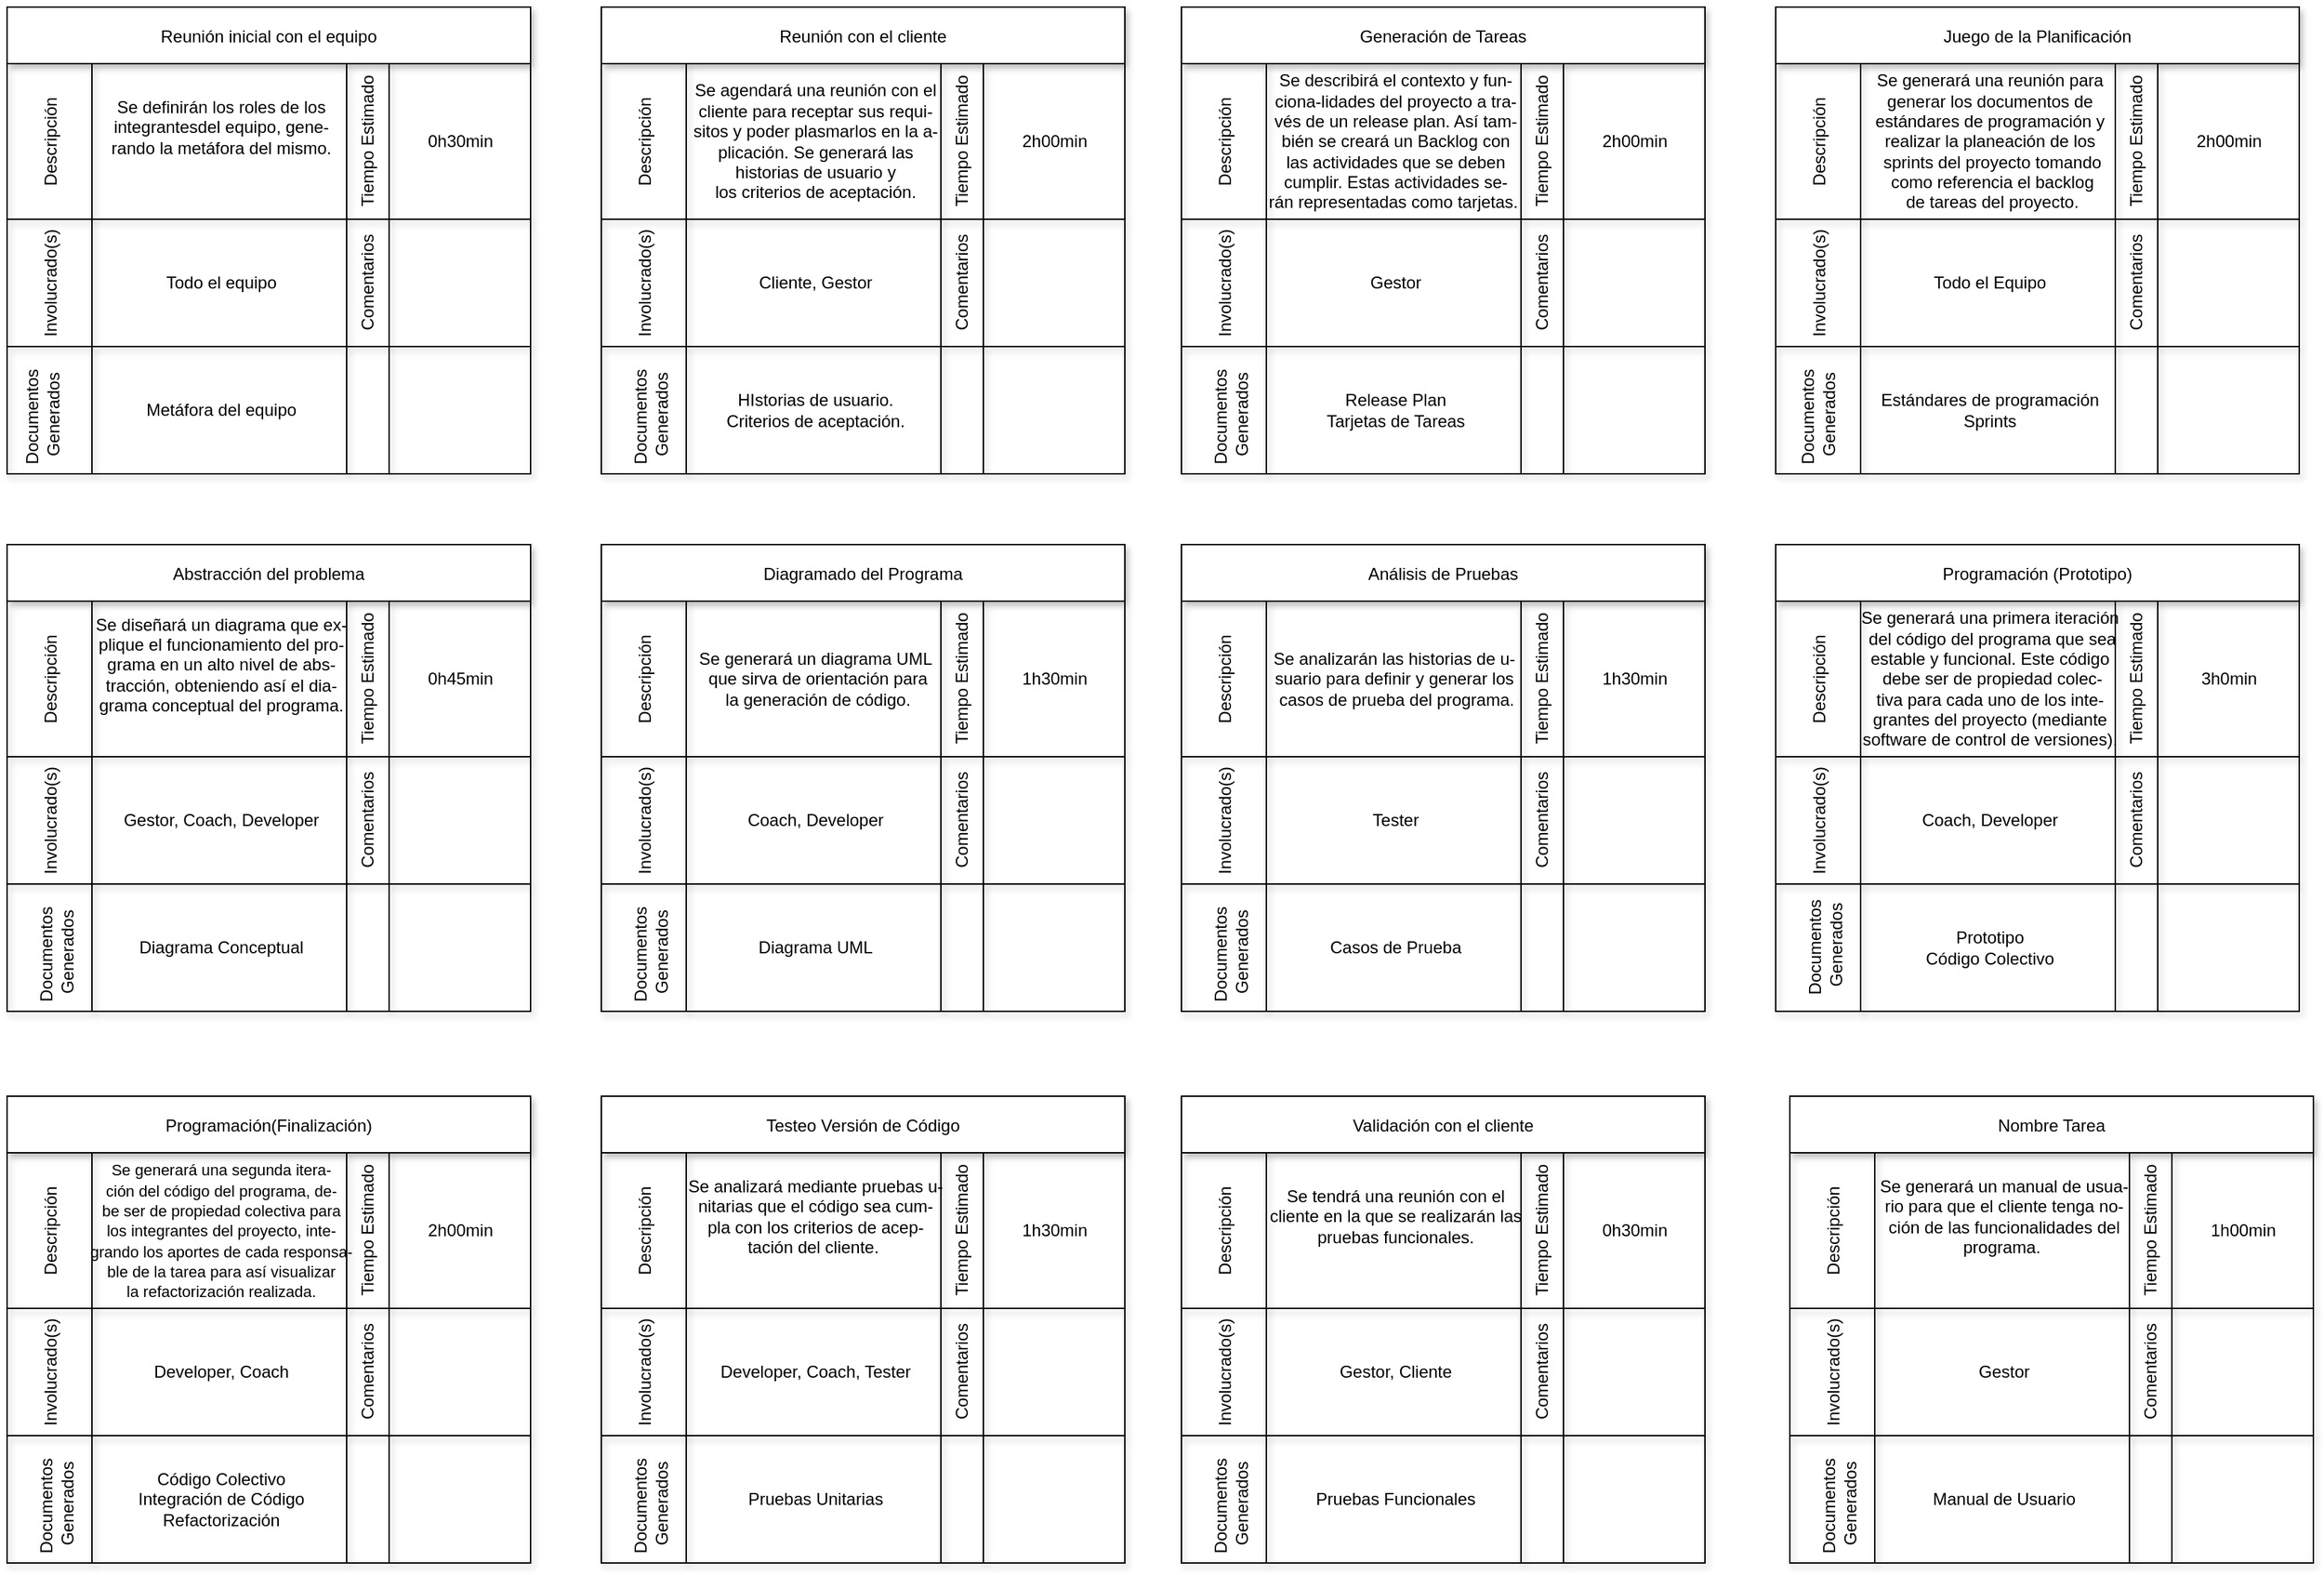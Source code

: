 <mxfile>
    <diagram id="tX_9eOqawS82YHjSwQI9" name="Page-1">
        <mxGraphModel dx="1793" dy="1033" grid="1" gridSize="10" guides="1" tooltips="1" connect="1" arrows="1" fold="1" page="1" pageScale="1" pageWidth="850" pageHeight="1100" math="0" shadow="0">
            <root>
                <mxCell id="0"/>
                <mxCell id="1" parent="0"/>
                <mxCell id="86" value="Reunión inicial con el equipo" style="shape=table;childLayout=tableLayout;startSize=40;collapsible=0;recursiveResize=0;expand=0;shadow=1;" parent="1" vertex="1">
                    <mxGeometry x="40" y="40" width="370" height="330" as="geometry"/>
                </mxCell>
                <mxCell id="87" value="Descripción" style="shape=tableRow;horizontal=0;swimlaneHead=0;swimlaneBody=0;top=0;left=0;bottom=0;right=0;dropTarget=0;fontStyle=0;fillColor=none;points=[[0,0.5],[1,0.5]];portConstraint=eastwest;startSize=60;collapsible=0;recursiveResize=0;expand=0;shadow=1;" parent="86" vertex="1">
                    <mxGeometry y="40" width="370" height="110" as="geometry"/>
                </mxCell>
                <mxCell id="88" value="" style="swimlane;swimlaneHead=0;swimlaneBody=0;fontStyle=0;connectable=0;fillColor=none;startSize=0;collapsible=0;recursiveResize=0;expand=0;shadow=1;" parent="87" vertex="1">
                    <mxGeometry x="60" width="180" height="110" as="geometry">
                        <mxRectangle width="180" height="110" as="alternateBounds"/>
                    </mxGeometry>
                </mxCell>
                <mxCell id="oAmP2TNt2OOd0sqaqL-R-110" value="Se definirán los roles de los &lt;br&gt;integrantesdel equipo, gene-&lt;br&gt;rando la metáfora del mismo." style="text;html=1;align=center;verticalAlign=middle;resizable=0;points=[];autosize=1;strokeColor=none;fillColor=none;" parent="88" vertex="1">
                    <mxGeometry x="1" y="15" width="180" height="60" as="geometry"/>
                </mxCell>
                <mxCell id="89" value="" style="swimlane;swimlaneHead=0;swimlaneBody=0;fontStyle=0;connectable=0;fillColor=none;startSize=0;collapsible=0;recursiveResize=0;expand=0;shadow=1;" parent="87" vertex="1">
                    <mxGeometry x="240" width="30" height="110" as="geometry">
                        <mxRectangle width="30" height="110" as="alternateBounds"/>
                    </mxGeometry>
                </mxCell>
                <mxCell id="oAmP2TNt2OOd0sqaqL-R-112" value="Tiempo Estimado" style="text;html=1;align=center;verticalAlign=middle;resizable=0;points=[];autosize=1;strokeColor=none;fillColor=none;rotation=-90;" parent="89" vertex="1">
                    <mxGeometry x="-45" y="40" width="120" height="30" as="geometry"/>
                </mxCell>
                <mxCell id="90" value="" style="swimlane;swimlaneHead=0;swimlaneBody=0;fontStyle=0;connectable=0;fillColor=none;startSize=0;collapsible=0;recursiveResize=0;expand=0;shadow=1;" parent="87" vertex="1">
                    <mxGeometry x="270" width="100" height="110" as="geometry">
                        <mxRectangle width="100" height="110" as="alternateBounds"/>
                    </mxGeometry>
                </mxCell>
                <mxCell id="oAmP2TNt2OOd0sqaqL-R-113" value="0h30min" style="text;html=1;align=center;verticalAlign=middle;resizable=0;points=[];autosize=1;strokeColor=none;fillColor=none;" parent="90" vertex="1">
                    <mxGeometry x="15" y="40" width="70" height="30" as="geometry"/>
                </mxCell>
                <mxCell id="91" value="Involucrado(s)" style="shape=tableRow;horizontal=0;swimlaneHead=0;swimlaneBody=0;top=0;left=0;bottom=0;right=0;dropTarget=0;fontStyle=0;fillColor=none;points=[[0,0.5],[1,0.5]];portConstraint=eastwest;startSize=60;collapsible=0;recursiveResize=0;expand=0;shadow=1;" parent="86" vertex="1">
                    <mxGeometry y="150" width="370" height="90" as="geometry"/>
                </mxCell>
                <mxCell id="92" value="" style="swimlane;swimlaneHead=0;swimlaneBody=0;fontStyle=0;connectable=0;fillColor=none;startSize=0;collapsible=0;recursiveResize=0;expand=0;shadow=1;" parent="91" vertex="1">
                    <mxGeometry x="60" width="180" height="90" as="geometry">
                        <mxRectangle width="180" height="90" as="alternateBounds"/>
                    </mxGeometry>
                </mxCell>
                <mxCell id="oAmP2TNt2OOd0sqaqL-R-111" value="Todo el equipo" style="text;html=1;align=center;verticalAlign=middle;resizable=0;points=[];autosize=1;strokeColor=none;fillColor=none;" parent="92" vertex="1">
                    <mxGeometry x="41" y="30" width="100" height="30" as="geometry"/>
                </mxCell>
                <mxCell id="93" value="" style="swimlane;swimlaneHead=0;swimlaneBody=0;fontStyle=0;connectable=0;fillColor=none;startSize=0;collapsible=0;recursiveResize=0;expand=0;shadow=1;" parent="91" vertex="1">
                    <mxGeometry x="240" width="30" height="90" as="geometry">
                        <mxRectangle width="30" height="90" as="alternateBounds"/>
                    </mxGeometry>
                </mxCell>
                <mxCell id="oAmP2TNt2OOd0sqaqL-R-117" value="Comentarios" style="text;html=1;align=center;verticalAlign=middle;resizable=0;points=[];autosize=1;strokeColor=none;fillColor=none;rotation=-90;" parent="93" vertex="1">
                    <mxGeometry x="-30" y="30" width="90" height="30" as="geometry"/>
                </mxCell>
                <mxCell id="94" value="" style="swimlane;swimlaneHead=0;swimlaneBody=0;fontStyle=0;connectable=0;fillColor=none;startSize=0;collapsible=0;recursiveResize=0;expand=0;shadow=1;" parent="91" vertex="1">
                    <mxGeometry x="270" width="100" height="90" as="geometry">
                        <mxRectangle width="100" height="90" as="alternateBounds"/>
                    </mxGeometry>
                </mxCell>
                <mxCell id="95" value="" style="shape=tableRow;horizontal=0;swimlaneHead=0;swimlaneBody=0;top=0;left=0;bottom=0;right=0;dropTarget=0;fontStyle=0;fillColor=none;points=[[0,0.5],[1,0.5]];portConstraint=eastwest;startSize=60;collapsible=0;recursiveResize=0;expand=0;shadow=1;" parent="86" vertex="1">
                    <mxGeometry y="240" width="370" height="90" as="geometry"/>
                </mxCell>
                <mxCell id="96" value="" style="swimlane;swimlaneHead=0;swimlaneBody=0;fontStyle=0;connectable=0;fillColor=none;startSize=0;collapsible=0;recursiveResize=0;expand=0;shadow=1;" parent="95" vertex="1">
                    <mxGeometry x="60" width="180" height="90" as="geometry">
                        <mxRectangle width="180" height="90" as="alternateBounds"/>
                    </mxGeometry>
                </mxCell>
                <mxCell id="oAmP2TNt2OOd0sqaqL-R-116" value="Metáfora del equipo" style="text;html=1;align=center;verticalAlign=middle;resizable=0;points=[];autosize=1;strokeColor=none;fillColor=none;" parent="96" vertex="1">
                    <mxGeometry x="26" y="30" width="130" height="30" as="geometry"/>
                </mxCell>
                <mxCell id="97" value="" style="swimlane;swimlaneHead=0;swimlaneBody=0;fontStyle=0;connectable=0;fillColor=none;startSize=0;collapsible=0;recursiveResize=0;expand=0;shadow=1;" parent="95" vertex="1">
                    <mxGeometry x="240" width="30" height="90" as="geometry">
                        <mxRectangle width="30" height="90" as="alternateBounds"/>
                    </mxGeometry>
                </mxCell>
                <mxCell id="98" value="" style="swimlane;swimlaneHead=0;swimlaneBody=0;fontStyle=0;connectable=0;fillColor=none;startSize=0;collapsible=0;recursiveResize=0;expand=0;shadow=1;" parent="95" vertex="1">
                    <mxGeometry x="270" width="100" height="90" as="geometry">
                        <mxRectangle width="100" height="90" as="alternateBounds"/>
                    </mxGeometry>
                </mxCell>
                <mxCell id="oAmP2TNt2OOd0sqaqL-R-114" value="" style="swimlane;swimlaneHead=0;swimlaneBody=0;fontStyle=0;connectable=0;fillColor=none;startSize=0;collapsible=0;recursiveResize=0;expand=0;shadow=1;" parent="1" vertex="1">
                    <mxGeometry x="460" y="80" width="30" height="110" as="geometry">
                        <mxRectangle width="30" height="110" as="alternateBounds"/>
                    </mxGeometry>
                </mxCell>
                <mxCell id="oAmP2TNt2OOd0sqaqL-R-115" value="Documentos&lt;br&gt;&amp;nbsp;Generados" style="text;html=1;align=center;verticalAlign=middle;resizable=0;points=[];autosize=1;strokeColor=none;fillColor=none;rotation=-90;" parent="1" vertex="1">
                    <mxGeometry x="20" y="310" width="90" height="40" as="geometry"/>
                </mxCell>
                <mxCell id="oAmP2TNt2OOd0sqaqL-R-119" value="Abstracción del problema" style="shape=table;childLayout=tableLayout;startSize=40;collapsible=0;recursiveResize=0;expand=0;shadow=1;" parent="1" vertex="1">
                    <mxGeometry x="40" y="420" width="370" height="330" as="geometry"/>
                </mxCell>
                <mxCell id="oAmP2TNt2OOd0sqaqL-R-120" value="Descripción" style="shape=tableRow;horizontal=0;swimlaneHead=0;swimlaneBody=0;top=0;left=0;bottom=0;right=0;dropTarget=0;fontStyle=0;fillColor=none;points=[[0,0.5],[1,0.5]];portConstraint=eastwest;startSize=60;collapsible=0;recursiveResize=0;expand=0;shadow=1;" parent="oAmP2TNt2OOd0sqaqL-R-119" vertex="1">
                    <mxGeometry y="40" width="370" height="110" as="geometry"/>
                </mxCell>
                <mxCell id="oAmP2TNt2OOd0sqaqL-R-121" value="" style="swimlane;swimlaneHead=0;swimlaneBody=0;fontStyle=0;connectable=0;fillColor=none;startSize=0;collapsible=0;recursiveResize=0;expand=0;shadow=1;" parent="oAmP2TNt2OOd0sqaqL-R-120" vertex="1">
                    <mxGeometry x="60" width="180" height="110" as="geometry">
                        <mxRectangle width="180" height="110" as="alternateBounds"/>
                    </mxGeometry>
                </mxCell>
                <mxCell id="oAmP2TNt2OOd0sqaqL-R-122" value="Se diseñará un diagrama que ex-&lt;br&gt;plique el funcionamiento del pro-&lt;br&gt;grama en un alto nivel de abs-&lt;br&gt;tracción, obteniendo así el dia-&lt;br&gt;grama conceptual del programa." style="text;html=1;align=center;verticalAlign=middle;resizable=0;points=[];autosize=1;strokeColor=none;fillColor=none;" parent="oAmP2TNt2OOd0sqaqL-R-121" vertex="1">
                    <mxGeometry x="-9" width="200" height="90" as="geometry"/>
                </mxCell>
                <mxCell id="oAmP2TNt2OOd0sqaqL-R-123" value="" style="swimlane;swimlaneHead=0;swimlaneBody=0;fontStyle=0;connectable=0;fillColor=none;startSize=0;collapsible=0;recursiveResize=0;expand=0;shadow=1;" parent="oAmP2TNt2OOd0sqaqL-R-120" vertex="1">
                    <mxGeometry x="240" width="30" height="110" as="geometry">
                        <mxRectangle width="30" height="110" as="alternateBounds"/>
                    </mxGeometry>
                </mxCell>
                <mxCell id="oAmP2TNt2OOd0sqaqL-R-124" value="Tiempo Estimado" style="text;html=1;align=center;verticalAlign=middle;resizable=0;points=[];autosize=1;strokeColor=none;fillColor=none;rotation=-90;" parent="oAmP2TNt2OOd0sqaqL-R-123" vertex="1">
                    <mxGeometry x="-45" y="40" width="120" height="30" as="geometry"/>
                </mxCell>
                <mxCell id="oAmP2TNt2OOd0sqaqL-R-125" value="" style="swimlane;swimlaneHead=0;swimlaneBody=0;fontStyle=0;connectable=0;fillColor=none;startSize=0;collapsible=0;recursiveResize=0;expand=0;shadow=1;" parent="oAmP2TNt2OOd0sqaqL-R-120" vertex="1">
                    <mxGeometry x="270" width="100" height="110" as="geometry">
                        <mxRectangle width="100" height="110" as="alternateBounds"/>
                    </mxGeometry>
                </mxCell>
                <mxCell id="oAmP2TNt2OOd0sqaqL-R-126" value="0h45min" style="text;html=1;align=center;verticalAlign=middle;resizable=0;points=[];autosize=1;strokeColor=none;fillColor=none;" parent="oAmP2TNt2OOd0sqaqL-R-125" vertex="1">
                    <mxGeometry x="15" y="40" width="70" height="30" as="geometry"/>
                </mxCell>
                <mxCell id="oAmP2TNt2OOd0sqaqL-R-127" value="Involucrado(s)" style="shape=tableRow;horizontal=0;swimlaneHead=0;swimlaneBody=0;top=0;left=0;bottom=0;right=0;dropTarget=0;fontStyle=0;fillColor=none;points=[[0,0.5],[1,0.5]];portConstraint=eastwest;startSize=60;collapsible=0;recursiveResize=0;expand=0;shadow=1;" parent="oAmP2TNt2OOd0sqaqL-R-119" vertex="1">
                    <mxGeometry y="150" width="370" height="90" as="geometry"/>
                </mxCell>
                <mxCell id="oAmP2TNt2OOd0sqaqL-R-128" value="" style="swimlane;swimlaneHead=0;swimlaneBody=0;fontStyle=0;connectable=0;fillColor=none;startSize=0;collapsible=0;recursiveResize=0;expand=0;shadow=1;" parent="oAmP2TNt2OOd0sqaqL-R-127" vertex="1">
                    <mxGeometry x="60" width="180" height="90" as="geometry">
                        <mxRectangle width="180" height="90" as="alternateBounds"/>
                    </mxGeometry>
                </mxCell>
                <mxCell id="oAmP2TNt2OOd0sqaqL-R-129" value="Gestor, Coach, Developer" style="text;html=1;align=center;verticalAlign=middle;resizable=0;points=[];autosize=1;strokeColor=none;fillColor=none;" parent="oAmP2TNt2OOd0sqaqL-R-128" vertex="1">
                    <mxGeometry x="11" y="30" width="160" height="30" as="geometry"/>
                </mxCell>
                <mxCell id="oAmP2TNt2OOd0sqaqL-R-130" value="" style="swimlane;swimlaneHead=0;swimlaneBody=0;fontStyle=0;connectable=0;fillColor=none;startSize=0;collapsible=0;recursiveResize=0;expand=0;shadow=1;" parent="oAmP2TNt2OOd0sqaqL-R-127" vertex="1">
                    <mxGeometry x="240" width="30" height="90" as="geometry">
                        <mxRectangle width="30" height="90" as="alternateBounds"/>
                    </mxGeometry>
                </mxCell>
                <mxCell id="oAmP2TNt2OOd0sqaqL-R-131" value="Comentarios" style="text;html=1;align=center;verticalAlign=middle;resizable=0;points=[];autosize=1;strokeColor=none;fillColor=none;rotation=-90;" parent="oAmP2TNt2OOd0sqaqL-R-130" vertex="1">
                    <mxGeometry x="-30" y="30" width="90" height="30" as="geometry"/>
                </mxCell>
                <mxCell id="oAmP2TNt2OOd0sqaqL-R-132" value="" style="swimlane;swimlaneHead=0;swimlaneBody=0;fontStyle=0;connectable=0;fillColor=none;startSize=0;collapsible=0;recursiveResize=0;expand=0;shadow=1;" parent="oAmP2TNt2OOd0sqaqL-R-127" vertex="1">
                    <mxGeometry x="270" width="100" height="90" as="geometry">
                        <mxRectangle width="100" height="90" as="alternateBounds"/>
                    </mxGeometry>
                </mxCell>
                <mxCell id="oAmP2TNt2OOd0sqaqL-R-134" value="" style="shape=tableRow;horizontal=0;swimlaneHead=0;swimlaneBody=0;top=0;left=0;bottom=0;right=0;dropTarget=0;fontStyle=0;fillColor=none;points=[[0,0.5],[1,0.5]];portConstraint=eastwest;startSize=60;collapsible=0;recursiveResize=0;expand=0;shadow=1;" parent="oAmP2TNt2OOd0sqaqL-R-119" vertex="1">
                    <mxGeometry y="240" width="370" height="90" as="geometry"/>
                </mxCell>
                <mxCell id="oAmP2TNt2OOd0sqaqL-R-135" value="" style="swimlane;swimlaneHead=0;swimlaneBody=0;fontStyle=0;connectable=0;fillColor=none;startSize=0;collapsible=0;recursiveResize=0;expand=0;shadow=1;" parent="oAmP2TNt2OOd0sqaqL-R-134" vertex="1">
                    <mxGeometry x="60" width="180" height="90" as="geometry">
                        <mxRectangle width="180" height="90" as="alternateBounds"/>
                    </mxGeometry>
                </mxCell>
                <mxCell id="oAmP2TNt2OOd0sqaqL-R-136" value="Diagrama Conceptual" style="text;html=1;align=center;verticalAlign=middle;resizable=0;points=[];autosize=1;strokeColor=none;fillColor=none;" parent="oAmP2TNt2OOd0sqaqL-R-135" vertex="1">
                    <mxGeometry x="21" y="30" width="140" height="30" as="geometry"/>
                </mxCell>
                <mxCell id="oAmP2TNt2OOd0sqaqL-R-137" value="" style="swimlane;swimlaneHead=0;swimlaneBody=0;fontStyle=0;connectable=0;fillColor=none;startSize=0;collapsible=0;recursiveResize=0;expand=0;shadow=1;" parent="oAmP2TNt2OOd0sqaqL-R-134" vertex="1">
                    <mxGeometry x="240" width="30" height="90" as="geometry">
                        <mxRectangle width="30" height="90" as="alternateBounds"/>
                    </mxGeometry>
                </mxCell>
                <mxCell id="oAmP2TNt2OOd0sqaqL-R-138" value="" style="swimlane;swimlaneHead=0;swimlaneBody=0;fontStyle=0;connectable=0;fillColor=none;startSize=0;collapsible=0;recursiveResize=0;expand=0;shadow=1;" parent="oAmP2TNt2OOd0sqaqL-R-134" vertex="1">
                    <mxGeometry x="270" width="100" height="90" as="geometry">
                        <mxRectangle width="100" height="90" as="alternateBounds"/>
                    </mxGeometry>
                </mxCell>
                <mxCell id="oAmP2TNt2OOd0sqaqL-R-139" value="Programación(Finalización)" style="shape=table;childLayout=tableLayout;startSize=40;collapsible=0;recursiveResize=0;expand=0;shadow=1;" parent="1" vertex="1">
                    <mxGeometry x="40" y="810" width="370" height="330" as="geometry"/>
                </mxCell>
                <mxCell id="oAmP2TNt2OOd0sqaqL-R-140" value="Descripción" style="shape=tableRow;horizontal=0;swimlaneHead=0;swimlaneBody=0;top=0;left=0;bottom=0;right=0;dropTarget=0;fontStyle=0;fillColor=none;points=[[0,0.5],[1,0.5]];portConstraint=eastwest;startSize=60;collapsible=0;recursiveResize=0;expand=0;shadow=1;" parent="oAmP2TNt2OOd0sqaqL-R-139" vertex="1">
                    <mxGeometry y="40" width="370" height="110" as="geometry"/>
                </mxCell>
                <mxCell id="oAmP2TNt2OOd0sqaqL-R-141" value="" style="swimlane;swimlaneHead=0;swimlaneBody=0;fontStyle=0;connectable=0;fillColor=none;startSize=0;collapsible=0;recursiveResize=0;expand=0;shadow=1;" parent="oAmP2TNt2OOd0sqaqL-R-140" vertex="1">
                    <mxGeometry x="60" width="180" height="110" as="geometry">
                        <mxRectangle width="180" height="110" as="alternateBounds"/>
                    </mxGeometry>
                </mxCell>
                <mxCell id="oAmP2TNt2OOd0sqaqL-R-142" value="&lt;font style=&quot;font-size: 11px;&quot;&gt;Se generará una segunda itera-&lt;br&gt;ción del código del programa, de-&lt;br&gt;be ser de propiedad colectiva para &lt;br&gt;los integrantes del proyecto, inte-&lt;br&gt;grando los aportes de cada responsa-&lt;br&gt;ble de la tarea para así visualizar &lt;br&gt;la refactorización realizada.&lt;/font&gt;" style="text;html=1;align=center;verticalAlign=middle;resizable=0;points=[];autosize=1;strokeColor=none;fillColor=none;" parent="oAmP2TNt2OOd0sqaqL-R-141" vertex="1">
                    <mxGeometry x="-14" y="-5" width="210" height="120" as="geometry"/>
                </mxCell>
                <mxCell id="oAmP2TNt2OOd0sqaqL-R-143" value="" style="swimlane;swimlaneHead=0;swimlaneBody=0;fontStyle=0;connectable=0;fillColor=none;startSize=0;collapsible=0;recursiveResize=0;expand=0;shadow=1;" parent="oAmP2TNt2OOd0sqaqL-R-140" vertex="1">
                    <mxGeometry x="240" width="30" height="110" as="geometry">
                        <mxRectangle width="30" height="110" as="alternateBounds"/>
                    </mxGeometry>
                </mxCell>
                <mxCell id="oAmP2TNt2OOd0sqaqL-R-144" value="Tiempo Estimado" style="text;html=1;align=center;verticalAlign=middle;resizable=0;points=[];autosize=1;strokeColor=none;fillColor=none;rotation=-90;" parent="oAmP2TNt2OOd0sqaqL-R-143" vertex="1">
                    <mxGeometry x="-45" y="40" width="120" height="30" as="geometry"/>
                </mxCell>
                <mxCell id="oAmP2TNt2OOd0sqaqL-R-145" value="" style="swimlane;swimlaneHead=0;swimlaneBody=0;fontStyle=0;connectable=0;fillColor=none;startSize=0;collapsible=0;recursiveResize=0;expand=0;shadow=1;" parent="oAmP2TNt2OOd0sqaqL-R-140" vertex="1">
                    <mxGeometry x="270" width="100" height="110" as="geometry">
                        <mxRectangle width="100" height="110" as="alternateBounds"/>
                    </mxGeometry>
                </mxCell>
                <mxCell id="oAmP2TNt2OOd0sqaqL-R-146" value="2h00min" style="text;html=1;align=center;verticalAlign=middle;resizable=0;points=[];autosize=1;strokeColor=none;fillColor=none;" parent="oAmP2TNt2OOd0sqaqL-R-145" vertex="1">
                    <mxGeometry x="15" y="40" width="70" height="30" as="geometry"/>
                </mxCell>
                <mxCell id="oAmP2TNt2OOd0sqaqL-R-147" value="Involucrado(s)" style="shape=tableRow;horizontal=0;swimlaneHead=0;swimlaneBody=0;top=0;left=0;bottom=0;right=0;dropTarget=0;fontStyle=0;fillColor=none;points=[[0,0.5],[1,0.5]];portConstraint=eastwest;startSize=60;collapsible=0;recursiveResize=0;expand=0;shadow=1;" parent="oAmP2TNt2OOd0sqaqL-R-139" vertex="1">
                    <mxGeometry y="150" width="370" height="90" as="geometry"/>
                </mxCell>
                <mxCell id="oAmP2TNt2OOd0sqaqL-R-148" value="" style="swimlane;swimlaneHead=0;swimlaneBody=0;fontStyle=0;connectable=0;fillColor=none;startSize=0;collapsible=0;recursiveResize=0;expand=0;shadow=1;" parent="oAmP2TNt2OOd0sqaqL-R-147" vertex="1">
                    <mxGeometry x="60" width="180" height="90" as="geometry">
                        <mxRectangle width="180" height="90" as="alternateBounds"/>
                    </mxGeometry>
                </mxCell>
                <mxCell id="oAmP2TNt2OOd0sqaqL-R-149" value="Developer, Coach" style="text;html=1;align=center;verticalAlign=middle;resizable=0;points=[];autosize=1;strokeColor=none;fillColor=none;" parent="oAmP2TNt2OOd0sqaqL-R-148" vertex="1">
                    <mxGeometry x="31" y="30" width="120" height="30" as="geometry"/>
                </mxCell>
                <mxCell id="oAmP2TNt2OOd0sqaqL-R-150" value="" style="swimlane;swimlaneHead=0;swimlaneBody=0;fontStyle=0;connectable=0;fillColor=none;startSize=0;collapsible=0;recursiveResize=0;expand=0;shadow=1;" parent="oAmP2TNt2OOd0sqaqL-R-147" vertex="1">
                    <mxGeometry x="240" width="30" height="90" as="geometry">
                        <mxRectangle width="30" height="90" as="alternateBounds"/>
                    </mxGeometry>
                </mxCell>
                <mxCell id="oAmP2TNt2OOd0sqaqL-R-151" value="Comentarios" style="text;html=1;align=center;verticalAlign=middle;resizable=0;points=[];autosize=1;strokeColor=none;fillColor=none;rotation=-90;" parent="oAmP2TNt2OOd0sqaqL-R-150" vertex="1">
                    <mxGeometry x="-30" y="30" width="90" height="30" as="geometry"/>
                </mxCell>
                <mxCell id="oAmP2TNt2OOd0sqaqL-R-152" value="" style="swimlane;swimlaneHead=0;swimlaneBody=0;fontStyle=0;connectable=0;fillColor=none;startSize=0;collapsible=0;recursiveResize=0;expand=0;shadow=1;" parent="oAmP2TNt2OOd0sqaqL-R-147" vertex="1">
                    <mxGeometry x="270" width="100" height="90" as="geometry">
                        <mxRectangle width="100" height="90" as="alternateBounds"/>
                    </mxGeometry>
                </mxCell>
                <mxCell id="oAmP2TNt2OOd0sqaqL-R-154" value="" style="shape=tableRow;horizontal=0;swimlaneHead=0;swimlaneBody=0;top=0;left=0;bottom=0;right=0;dropTarget=0;fontStyle=0;fillColor=none;points=[[0,0.5],[1,0.5]];portConstraint=eastwest;startSize=60;collapsible=0;recursiveResize=0;expand=0;shadow=1;" parent="oAmP2TNt2OOd0sqaqL-R-139" vertex="1">
                    <mxGeometry y="240" width="370" height="90" as="geometry"/>
                </mxCell>
                <mxCell id="oAmP2TNt2OOd0sqaqL-R-155" value="" style="swimlane;swimlaneHead=0;swimlaneBody=0;fontStyle=0;connectable=0;fillColor=none;startSize=0;collapsible=0;recursiveResize=0;expand=0;shadow=1;" parent="oAmP2TNt2OOd0sqaqL-R-154" vertex="1">
                    <mxGeometry x="60" width="180" height="90" as="geometry">
                        <mxRectangle width="180" height="90" as="alternateBounds"/>
                    </mxGeometry>
                </mxCell>
                <mxCell id="oAmP2TNt2OOd0sqaqL-R-156" value="Código Colectivo&lt;br&gt;Integración de Código&lt;br&gt;Refactorización" style="text;html=1;align=center;verticalAlign=middle;resizable=0;points=[];autosize=1;strokeColor=none;fillColor=none;" parent="oAmP2TNt2OOd0sqaqL-R-155" vertex="1">
                    <mxGeometry x="21" y="15" width="140" height="60" as="geometry"/>
                </mxCell>
                <mxCell id="oAmP2TNt2OOd0sqaqL-R-157" value="" style="swimlane;swimlaneHead=0;swimlaneBody=0;fontStyle=0;connectable=0;fillColor=none;startSize=0;collapsible=0;recursiveResize=0;expand=0;shadow=1;" parent="oAmP2TNt2OOd0sqaqL-R-154" vertex="1">
                    <mxGeometry x="240" width="30" height="90" as="geometry">
                        <mxRectangle width="30" height="90" as="alternateBounds"/>
                    </mxGeometry>
                </mxCell>
                <mxCell id="oAmP2TNt2OOd0sqaqL-R-158" value="" style="swimlane;swimlaneHead=0;swimlaneBody=0;fontStyle=0;connectable=0;fillColor=none;startSize=0;collapsible=0;recursiveResize=0;expand=0;shadow=1;" parent="oAmP2TNt2OOd0sqaqL-R-154" vertex="1">
                    <mxGeometry x="270" width="100" height="90" as="geometry">
                        <mxRectangle width="100" height="90" as="alternateBounds"/>
                    </mxGeometry>
                </mxCell>
                <mxCell id="oAmP2TNt2OOd0sqaqL-R-159" value="Reunión con el cliente" style="shape=table;childLayout=tableLayout;startSize=40;collapsible=0;recursiveResize=0;expand=0;shadow=1;" parent="1" vertex="1">
                    <mxGeometry x="460" y="40" width="370" height="330" as="geometry"/>
                </mxCell>
                <mxCell id="oAmP2TNt2OOd0sqaqL-R-160" value="Descripción" style="shape=tableRow;horizontal=0;swimlaneHead=0;swimlaneBody=0;top=0;left=0;bottom=0;right=0;dropTarget=0;fontStyle=0;fillColor=none;points=[[0,0.5],[1,0.5]];portConstraint=eastwest;startSize=60;collapsible=0;recursiveResize=0;expand=0;shadow=1;" parent="oAmP2TNt2OOd0sqaqL-R-159" vertex="1">
                    <mxGeometry y="40" width="370" height="110" as="geometry"/>
                </mxCell>
                <mxCell id="oAmP2TNt2OOd0sqaqL-R-161" value="" style="swimlane;swimlaneHead=0;swimlaneBody=0;fontStyle=0;connectable=0;fillColor=none;startSize=0;collapsible=0;recursiveResize=0;expand=0;shadow=1;" parent="oAmP2TNt2OOd0sqaqL-R-160" vertex="1">
                    <mxGeometry x="60" width="180" height="110" as="geometry">
                        <mxRectangle width="180" height="110" as="alternateBounds"/>
                    </mxGeometry>
                </mxCell>
                <mxCell id="oAmP2TNt2OOd0sqaqL-R-162" value="Se agendará una reunión con el &lt;br&gt;cliente para receptar sus requi-&lt;br&gt;sitos y poder plasmarlos en la a-&lt;br&gt;plicación. Se generará las &lt;br&gt;historias de usuario y &lt;br&gt;los criterios de aceptación." style="text;html=1;align=center;verticalAlign=middle;resizable=0;points=[];autosize=1;strokeColor=none;fillColor=none;" parent="oAmP2TNt2OOd0sqaqL-R-161" vertex="1">
                    <mxGeometry x="-9" y="5" width="200" height="100" as="geometry"/>
                </mxCell>
                <mxCell id="oAmP2TNt2OOd0sqaqL-R-163" value="" style="swimlane;swimlaneHead=0;swimlaneBody=0;fontStyle=0;connectable=0;fillColor=none;startSize=0;collapsible=0;recursiveResize=0;expand=0;shadow=1;" parent="oAmP2TNt2OOd0sqaqL-R-160" vertex="1">
                    <mxGeometry x="240" width="30" height="110" as="geometry">
                        <mxRectangle width="30" height="110" as="alternateBounds"/>
                    </mxGeometry>
                </mxCell>
                <mxCell id="oAmP2TNt2OOd0sqaqL-R-164" value="Tiempo Estimado" style="text;html=1;align=center;verticalAlign=middle;resizable=0;points=[];autosize=1;strokeColor=none;fillColor=none;rotation=-90;" parent="oAmP2TNt2OOd0sqaqL-R-163" vertex="1">
                    <mxGeometry x="-45" y="40" width="120" height="30" as="geometry"/>
                </mxCell>
                <mxCell id="oAmP2TNt2OOd0sqaqL-R-165" value="" style="swimlane;swimlaneHead=0;swimlaneBody=0;fontStyle=0;connectable=0;fillColor=none;startSize=0;collapsible=0;recursiveResize=0;expand=0;shadow=1;" parent="oAmP2TNt2OOd0sqaqL-R-160" vertex="1">
                    <mxGeometry x="270" width="100" height="110" as="geometry">
                        <mxRectangle width="100" height="110" as="alternateBounds"/>
                    </mxGeometry>
                </mxCell>
                <mxCell id="oAmP2TNt2OOd0sqaqL-R-166" value="2h00min" style="text;html=1;align=center;verticalAlign=middle;resizable=0;points=[];autosize=1;strokeColor=none;fillColor=none;" parent="oAmP2TNt2OOd0sqaqL-R-165" vertex="1">
                    <mxGeometry x="15" y="40" width="70" height="30" as="geometry"/>
                </mxCell>
                <mxCell id="oAmP2TNt2OOd0sqaqL-R-167" value="Involucrado(s)" style="shape=tableRow;horizontal=0;swimlaneHead=0;swimlaneBody=0;top=0;left=0;bottom=0;right=0;dropTarget=0;fontStyle=0;fillColor=none;points=[[0,0.5],[1,0.5]];portConstraint=eastwest;startSize=60;collapsible=0;recursiveResize=0;expand=0;shadow=1;" parent="oAmP2TNt2OOd0sqaqL-R-159" vertex="1">
                    <mxGeometry y="150" width="370" height="90" as="geometry"/>
                </mxCell>
                <mxCell id="oAmP2TNt2OOd0sqaqL-R-168" value="" style="swimlane;swimlaneHead=0;swimlaneBody=0;fontStyle=0;connectable=0;fillColor=none;startSize=0;collapsible=0;recursiveResize=0;expand=0;shadow=1;" parent="oAmP2TNt2OOd0sqaqL-R-167" vertex="1">
                    <mxGeometry x="60" width="180" height="90" as="geometry">
                        <mxRectangle width="180" height="90" as="alternateBounds"/>
                    </mxGeometry>
                </mxCell>
                <mxCell id="oAmP2TNt2OOd0sqaqL-R-169" value="Cliente, Gestor" style="text;html=1;align=center;verticalAlign=middle;resizable=0;points=[];autosize=1;strokeColor=none;fillColor=none;" parent="oAmP2TNt2OOd0sqaqL-R-168" vertex="1">
                    <mxGeometry x="41" y="30" width="100" height="30" as="geometry"/>
                </mxCell>
                <mxCell id="oAmP2TNt2OOd0sqaqL-R-170" value="" style="swimlane;swimlaneHead=0;swimlaneBody=0;fontStyle=0;connectable=0;fillColor=none;startSize=0;collapsible=0;recursiveResize=0;expand=0;shadow=1;" parent="oAmP2TNt2OOd0sqaqL-R-167" vertex="1">
                    <mxGeometry x="240" width="30" height="90" as="geometry">
                        <mxRectangle width="30" height="90" as="alternateBounds"/>
                    </mxGeometry>
                </mxCell>
                <mxCell id="oAmP2TNt2OOd0sqaqL-R-171" value="Comentarios" style="text;html=1;align=center;verticalAlign=middle;resizable=0;points=[];autosize=1;strokeColor=none;fillColor=none;rotation=-90;" parent="oAmP2TNt2OOd0sqaqL-R-170" vertex="1">
                    <mxGeometry x="-30" y="30" width="90" height="30" as="geometry"/>
                </mxCell>
                <mxCell id="oAmP2TNt2OOd0sqaqL-R-172" value="" style="swimlane;swimlaneHead=0;swimlaneBody=0;fontStyle=0;connectable=0;fillColor=none;startSize=0;collapsible=0;recursiveResize=0;expand=0;shadow=1;" parent="oAmP2TNt2OOd0sqaqL-R-167" vertex="1">
                    <mxGeometry x="270" width="100" height="90" as="geometry">
                        <mxRectangle width="100" height="90" as="alternateBounds"/>
                    </mxGeometry>
                </mxCell>
                <mxCell id="oAmP2TNt2OOd0sqaqL-R-174" value="" style="shape=tableRow;horizontal=0;swimlaneHead=0;swimlaneBody=0;top=0;left=0;bottom=0;right=0;dropTarget=0;fontStyle=0;fillColor=none;points=[[0,0.5],[1,0.5]];portConstraint=eastwest;startSize=60;collapsible=0;recursiveResize=0;expand=0;shadow=1;" parent="oAmP2TNt2OOd0sqaqL-R-159" vertex="1">
                    <mxGeometry y="240" width="370" height="90" as="geometry"/>
                </mxCell>
                <mxCell id="oAmP2TNt2OOd0sqaqL-R-175" value="" style="swimlane;swimlaneHead=0;swimlaneBody=0;fontStyle=0;connectable=0;fillColor=none;startSize=0;collapsible=0;recursiveResize=0;expand=0;shadow=1;" parent="oAmP2TNt2OOd0sqaqL-R-174" vertex="1">
                    <mxGeometry x="60" width="180" height="90" as="geometry">
                        <mxRectangle width="180" height="90" as="alternateBounds"/>
                    </mxGeometry>
                </mxCell>
                <mxCell id="oAmP2TNt2OOd0sqaqL-R-176" value="HIstorias de usuario.&lt;br&gt;Criterios de aceptación." style="text;html=1;align=center;verticalAlign=middle;resizable=0;points=[];autosize=1;strokeColor=none;fillColor=none;" parent="oAmP2TNt2OOd0sqaqL-R-175" vertex="1">
                    <mxGeometry x="16" y="25" width="150" height="40" as="geometry"/>
                </mxCell>
                <mxCell id="oAmP2TNt2OOd0sqaqL-R-177" value="" style="swimlane;swimlaneHead=0;swimlaneBody=0;fontStyle=0;connectable=0;fillColor=none;startSize=0;collapsible=0;recursiveResize=0;expand=0;shadow=1;" parent="oAmP2TNt2OOd0sqaqL-R-174" vertex="1">
                    <mxGeometry x="240" width="30" height="90" as="geometry">
                        <mxRectangle width="30" height="90" as="alternateBounds"/>
                    </mxGeometry>
                </mxCell>
                <mxCell id="oAmP2TNt2OOd0sqaqL-R-178" value="" style="swimlane;swimlaneHead=0;swimlaneBody=0;fontStyle=0;connectable=0;fillColor=none;startSize=0;collapsible=0;recursiveResize=0;expand=0;shadow=1;" parent="oAmP2TNt2OOd0sqaqL-R-174" vertex="1">
                    <mxGeometry x="270" width="100" height="90" as="geometry">
                        <mxRectangle width="100" height="90" as="alternateBounds"/>
                    </mxGeometry>
                </mxCell>
                <mxCell id="oAmP2TNt2OOd0sqaqL-R-179" value="Diagramado del Programa" style="shape=table;childLayout=tableLayout;startSize=40;collapsible=0;recursiveResize=0;expand=0;shadow=1;" parent="1" vertex="1">
                    <mxGeometry x="460" y="420" width="370" height="330" as="geometry"/>
                </mxCell>
                <mxCell id="oAmP2TNt2OOd0sqaqL-R-180" value="Descripción" style="shape=tableRow;horizontal=0;swimlaneHead=0;swimlaneBody=0;top=0;left=0;bottom=0;right=0;dropTarget=0;fontStyle=0;fillColor=none;points=[[0,0.5],[1,0.5]];portConstraint=eastwest;startSize=60;collapsible=0;recursiveResize=0;expand=0;shadow=1;" parent="oAmP2TNt2OOd0sqaqL-R-179" vertex="1">
                    <mxGeometry y="40" width="370" height="110" as="geometry"/>
                </mxCell>
                <mxCell id="oAmP2TNt2OOd0sqaqL-R-181" value="" style="swimlane;swimlaneHead=0;swimlaneBody=0;fontStyle=0;connectable=0;fillColor=none;startSize=0;collapsible=0;recursiveResize=0;expand=0;shadow=1;" parent="oAmP2TNt2OOd0sqaqL-R-180" vertex="1">
                    <mxGeometry x="60" width="180" height="110" as="geometry">
                        <mxRectangle width="180" height="110" as="alternateBounds"/>
                    </mxGeometry>
                </mxCell>
                <mxCell id="oAmP2TNt2OOd0sqaqL-R-182" value="Se generará un diagrama UML&lt;br&gt;&amp;nbsp;que sirva de orientación para&lt;br&gt;&amp;nbsp;la generación de código." style="text;html=1;align=center;verticalAlign=middle;resizable=0;points=[];autosize=1;strokeColor=none;fillColor=none;" parent="oAmP2TNt2OOd0sqaqL-R-181" vertex="1">
                    <mxGeometry x="-4" y="25" width="190" height="60" as="geometry"/>
                </mxCell>
                <mxCell id="oAmP2TNt2OOd0sqaqL-R-183" value="" style="swimlane;swimlaneHead=0;swimlaneBody=0;fontStyle=0;connectable=0;fillColor=none;startSize=0;collapsible=0;recursiveResize=0;expand=0;shadow=1;" parent="oAmP2TNt2OOd0sqaqL-R-180" vertex="1">
                    <mxGeometry x="240" width="30" height="110" as="geometry">
                        <mxRectangle width="30" height="110" as="alternateBounds"/>
                    </mxGeometry>
                </mxCell>
                <mxCell id="oAmP2TNt2OOd0sqaqL-R-184" value="Tiempo Estimado" style="text;html=1;align=center;verticalAlign=middle;resizable=0;points=[];autosize=1;strokeColor=none;fillColor=none;rotation=-90;" parent="oAmP2TNt2OOd0sqaqL-R-183" vertex="1">
                    <mxGeometry x="-45" y="40" width="120" height="30" as="geometry"/>
                </mxCell>
                <mxCell id="oAmP2TNt2OOd0sqaqL-R-185" value="" style="swimlane;swimlaneHead=0;swimlaneBody=0;fontStyle=0;connectable=0;fillColor=none;startSize=0;collapsible=0;recursiveResize=0;expand=0;shadow=1;" parent="oAmP2TNt2OOd0sqaqL-R-180" vertex="1">
                    <mxGeometry x="270" width="100" height="110" as="geometry">
                        <mxRectangle width="100" height="110" as="alternateBounds"/>
                    </mxGeometry>
                </mxCell>
                <mxCell id="oAmP2TNt2OOd0sqaqL-R-186" value="1h30min" style="text;html=1;align=center;verticalAlign=middle;resizable=0;points=[];autosize=1;strokeColor=none;fillColor=none;" parent="oAmP2TNt2OOd0sqaqL-R-185" vertex="1">
                    <mxGeometry x="15" y="40" width="70" height="30" as="geometry"/>
                </mxCell>
                <mxCell id="oAmP2TNt2OOd0sqaqL-R-187" value="Involucrado(s)" style="shape=tableRow;horizontal=0;swimlaneHead=0;swimlaneBody=0;top=0;left=0;bottom=0;right=0;dropTarget=0;fontStyle=0;fillColor=none;points=[[0,0.5],[1,0.5]];portConstraint=eastwest;startSize=60;collapsible=0;recursiveResize=0;expand=0;shadow=1;" parent="oAmP2TNt2OOd0sqaqL-R-179" vertex="1">
                    <mxGeometry y="150" width="370" height="90" as="geometry"/>
                </mxCell>
                <mxCell id="oAmP2TNt2OOd0sqaqL-R-188" value="" style="swimlane;swimlaneHead=0;swimlaneBody=0;fontStyle=0;connectable=0;fillColor=none;startSize=0;collapsible=0;recursiveResize=0;expand=0;shadow=1;" parent="oAmP2TNt2OOd0sqaqL-R-187" vertex="1">
                    <mxGeometry x="60" width="180" height="90" as="geometry">
                        <mxRectangle width="180" height="90" as="alternateBounds"/>
                    </mxGeometry>
                </mxCell>
                <mxCell id="oAmP2TNt2OOd0sqaqL-R-189" value="Coach, Developer" style="text;html=1;align=center;verticalAlign=middle;resizable=0;points=[];autosize=1;strokeColor=none;fillColor=none;" parent="oAmP2TNt2OOd0sqaqL-R-188" vertex="1">
                    <mxGeometry x="31" y="30" width="120" height="30" as="geometry"/>
                </mxCell>
                <mxCell id="oAmP2TNt2OOd0sqaqL-R-190" value="" style="swimlane;swimlaneHead=0;swimlaneBody=0;fontStyle=0;connectable=0;fillColor=none;startSize=0;collapsible=0;recursiveResize=0;expand=0;shadow=1;" parent="oAmP2TNt2OOd0sqaqL-R-187" vertex="1">
                    <mxGeometry x="240" width="30" height="90" as="geometry">
                        <mxRectangle width="30" height="90" as="alternateBounds"/>
                    </mxGeometry>
                </mxCell>
                <mxCell id="oAmP2TNt2OOd0sqaqL-R-191" value="Comentarios" style="text;html=1;align=center;verticalAlign=middle;resizable=0;points=[];autosize=1;strokeColor=none;fillColor=none;rotation=-90;" parent="oAmP2TNt2OOd0sqaqL-R-190" vertex="1">
                    <mxGeometry x="-30" y="30" width="90" height="30" as="geometry"/>
                </mxCell>
                <mxCell id="oAmP2TNt2OOd0sqaqL-R-192" value="" style="swimlane;swimlaneHead=0;swimlaneBody=0;fontStyle=0;connectable=0;fillColor=none;startSize=0;collapsible=0;recursiveResize=0;expand=0;shadow=1;" parent="oAmP2TNt2OOd0sqaqL-R-187" vertex="1">
                    <mxGeometry x="270" width="100" height="90" as="geometry">
                        <mxRectangle width="100" height="90" as="alternateBounds"/>
                    </mxGeometry>
                </mxCell>
                <mxCell id="oAmP2TNt2OOd0sqaqL-R-194" value="" style="shape=tableRow;horizontal=0;swimlaneHead=0;swimlaneBody=0;top=0;left=0;bottom=0;right=0;dropTarget=0;fontStyle=0;fillColor=none;points=[[0,0.5],[1,0.5]];portConstraint=eastwest;startSize=60;collapsible=0;recursiveResize=0;expand=0;shadow=1;" parent="oAmP2TNt2OOd0sqaqL-R-179" vertex="1">
                    <mxGeometry y="240" width="370" height="90" as="geometry"/>
                </mxCell>
                <mxCell id="oAmP2TNt2OOd0sqaqL-R-195" value="" style="swimlane;swimlaneHead=0;swimlaneBody=0;fontStyle=0;connectable=0;fillColor=none;startSize=0;collapsible=0;recursiveResize=0;expand=0;shadow=1;" parent="oAmP2TNt2OOd0sqaqL-R-194" vertex="1">
                    <mxGeometry x="60" width="180" height="90" as="geometry">
                        <mxRectangle width="180" height="90" as="alternateBounds"/>
                    </mxGeometry>
                </mxCell>
                <mxCell id="oAmP2TNt2OOd0sqaqL-R-196" value="Diagrama UML" style="text;html=1;align=center;verticalAlign=middle;resizable=0;points=[];autosize=1;strokeColor=none;fillColor=none;" parent="oAmP2TNt2OOd0sqaqL-R-195" vertex="1">
                    <mxGeometry x="41" y="30" width="100" height="30" as="geometry"/>
                </mxCell>
                <mxCell id="oAmP2TNt2OOd0sqaqL-R-197" value="" style="swimlane;swimlaneHead=0;swimlaneBody=0;fontStyle=0;connectable=0;fillColor=none;startSize=0;collapsible=0;recursiveResize=0;expand=0;shadow=1;" parent="oAmP2TNt2OOd0sqaqL-R-194" vertex="1">
                    <mxGeometry x="240" width="30" height="90" as="geometry">
                        <mxRectangle width="30" height="90" as="alternateBounds"/>
                    </mxGeometry>
                </mxCell>
                <mxCell id="oAmP2TNt2OOd0sqaqL-R-198" value="" style="swimlane;swimlaneHead=0;swimlaneBody=0;fontStyle=0;connectable=0;fillColor=none;startSize=0;collapsible=0;recursiveResize=0;expand=0;shadow=1;" parent="oAmP2TNt2OOd0sqaqL-R-194" vertex="1">
                    <mxGeometry x="270" width="100" height="90" as="geometry">
                        <mxRectangle width="100" height="90" as="alternateBounds"/>
                    </mxGeometry>
                </mxCell>
                <mxCell id="oAmP2TNt2OOd0sqaqL-R-199" value="Testeo Versión de Código" style="shape=table;childLayout=tableLayout;startSize=40;collapsible=0;recursiveResize=0;expand=0;shadow=1;" parent="1" vertex="1">
                    <mxGeometry x="460" y="810" width="370" height="330" as="geometry"/>
                </mxCell>
                <mxCell id="oAmP2TNt2OOd0sqaqL-R-200" value="Descripción" style="shape=tableRow;horizontal=0;swimlaneHead=0;swimlaneBody=0;top=0;left=0;bottom=0;right=0;dropTarget=0;fontStyle=0;fillColor=none;points=[[0,0.5],[1,0.5]];portConstraint=eastwest;startSize=60;collapsible=0;recursiveResize=0;expand=0;shadow=1;" parent="oAmP2TNt2OOd0sqaqL-R-199" vertex="1">
                    <mxGeometry y="40" width="370" height="110" as="geometry"/>
                </mxCell>
                <mxCell id="oAmP2TNt2OOd0sqaqL-R-201" value="" style="swimlane;swimlaneHead=0;swimlaneBody=0;fontStyle=0;connectable=0;fillColor=none;startSize=0;collapsible=0;recursiveResize=0;expand=0;shadow=1;" parent="oAmP2TNt2OOd0sqaqL-R-200" vertex="1">
                    <mxGeometry x="60" width="180" height="110" as="geometry">
                        <mxRectangle width="180" height="110" as="alternateBounds"/>
                    </mxGeometry>
                </mxCell>
                <mxCell id="oAmP2TNt2OOd0sqaqL-R-202" value="Se analizará mediante pruebas u-&lt;br&gt;nitarias que el código sea cum-&lt;br&gt;pla con los criterios de acep-&lt;br&gt;tación del cliente.&amp;nbsp;" style="text;html=1;align=center;verticalAlign=middle;resizable=0;points=[];autosize=1;strokeColor=none;fillColor=none;" parent="oAmP2TNt2OOd0sqaqL-R-201" vertex="1">
                    <mxGeometry x="-9" y="10" width="200" height="70" as="geometry"/>
                </mxCell>
                <mxCell id="oAmP2TNt2OOd0sqaqL-R-203" value="" style="swimlane;swimlaneHead=0;swimlaneBody=0;fontStyle=0;connectable=0;fillColor=none;startSize=0;collapsible=0;recursiveResize=0;expand=0;shadow=1;" parent="oAmP2TNt2OOd0sqaqL-R-200" vertex="1">
                    <mxGeometry x="240" width="30" height="110" as="geometry">
                        <mxRectangle width="30" height="110" as="alternateBounds"/>
                    </mxGeometry>
                </mxCell>
                <mxCell id="oAmP2TNt2OOd0sqaqL-R-204" value="Tiempo Estimado" style="text;html=1;align=center;verticalAlign=middle;resizable=0;points=[];autosize=1;strokeColor=none;fillColor=none;rotation=-90;" parent="oAmP2TNt2OOd0sqaqL-R-203" vertex="1">
                    <mxGeometry x="-45" y="40" width="120" height="30" as="geometry"/>
                </mxCell>
                <mxCell id="oAmP2TNt2OOd0sqaqL-R-205" value="" style="swimlane;swimlaneHead=0;swimlaneBody=0;fontStyle=0;connectable=0;fillColor=none;startSize=0;collapsible=0;recursiveResize=0;expand=0;shadow=1;" parent="oAmP2TNt2OOd0sqaqL-R-200" vertex="1">
                    <mxGeometry x="270" width="100" height="110" as="geometry">
                        <mxRectangle width="100" height="110" as="alternateBounds"/>
                    </mxGeometry>
                </mxCell>
                <mxCell id="oAmP2TNt2OOd0sqaqL-R-206" value="1h30min" style="text;html=1;align=center;verticalAlign=middle;resizable=0;points=[];autosize=1;strokeColor=none;fillColor=none;" parent="oAmP2TNt2OOd0sqaqL-R-205" vertex="1">
                    <mxGeometry x="15" y="40" width="70" height="30" as="geometry"/>
                </mxCell>
                <mxCell id="oAmP2TNt2OOd0sqaqL-R-207" value="Involucrado(s)" style="shape=tableRow;horizontal=0;swimlaneHead=0;swimlaneBody=0;top=0;left=0;bottom=0;right=0;dropTarget=0;fontStyle=0;fillColor=none;points=[[0,0.5],[1,0.5]];portConstraint=eastwest;startSize=60;collapsible=0;recursiveResize=0;expand=0;shadow=1;" parent="oAmP2TNt2OOd0sqaqL-R-199" vertex="1">
                    <mxGeometry y="150" width="370" height="90" as="geometry"/>
                </mxCell>
                <mxCell id="oAmP2TNt2OOd0sqaqL-R-208" value="" style="swimlane;swimlaneHead=0;swimlaneBody=0;fontStyle=0;connectable=0;fillColor=none;startSize=0;collapsible=0;recursiveResize=0;expand=0;shadow=1;" parent="oAmP2TNt2OOd0sqaqL-R-207" vertex="1">
                    <mxGeometry x="60" width="180" height="90" as="geometry">
                        <mxRectangle width="180" height="90" as="alternateBounds"/>
                    </mxGeometry>
                </mxCell>
                <mxCell id="oAmP2TNt2OOd0sqaqL-R-209" value="Developer, Coach, Tester" style="text;html=1;align=center;verticalAlign=middle;resizable=0;points=[];autosize=1;strokeColor=none;fillColor=none;" parent="oAmP2TNt2OOd0sqaqL-R-208" vertex="1">
                    <mxGeometry x="11" y="30" width="160" height="30" as="geometry"/>
                </mxCell>
                <mxCell id="oAmP2TNt2OOd0sqaqL-R-210" value="" style="swimlane;swimlaneHead=0;swimlaneBody=0;fontStyle=0;connectable=0;fillColor=none;startSize=0;collapsible=0;recursiveResize=0;expand=0;shadow=1;" parent="oAmP2TNt2OOd0sqaqL-R-207" vertex="1">
                    <mxGeometry x="240" width="30" height="90" as="geometry">
                        <mxRectangle width="30" height="90" as="alternateBounds"/>
                    </mxGeometry>
                </mxCell>
                <mxCell id="oAmP2TNt2OOd0sqaqL-R-211" value="Comentarios" style="text;html=1;align=center;verticalAlign=middle;resizable=0;points=[];autosize=1;strokeColor=none;fillColor=none;rotation=-90;" parent="oAmP2TNt2OOd0sqaqL-R-210" vertex="1">
                    <mxGeometry x="-30" y="30" width="90" height="30" as="geometry"/>
                </mxCell>
                <mxCell id="oAmP2TNt2OOd0sqaqL-R-212" value="" style="swimlane;swimlaneHead=0;swimlaneBody=0;fontStyle=0;connectable=0;fillColor=none;startSize=0;collapsible=0;recursiveResize=0;expand=0;shadow=1;" parent="oAmP2TNt2OOd0sqaqL-R-207" vertex="1">
                    <mxGeometry x="270" width="100" height="90" as="geometry">
                        <mxRectangle width="100" height="90" as="alternateBounds"/>
                    </mxGeometry>
                </mxCell>
                <mxCell id="oAmP2TNt2OOd0sqaqL-R-214" value="" style="shape=tableRow;horizontal=0;swimlaneHead=0;swimlaneBody=0;top=0;left=0;bottom=0;right=0;dropTarget=0;fontStyle=0;fillColor=none;points=[[0,0.5],[1,0.5]];portConstraint=eastwest;startSize=60;collapsible=0;recursiveResize=0;expand=0;shadow=1;" parent="oAmP2TNt2OOd0sqaqL-R-199" vertex="1">
                    <mxGeometry y="240" width="370" height="90" as="geometry"/>
                </mxCell>
                <mxCell id="oAmP2TNt2OOd0sqaqL-R-215" value="" style="swimlane;swimlaneHead=0;swimlaneBody=0;fontStyle=0;connectable=0;fillColor=none;startSize=0;collapsible=0;recursiveResize=0;expand=0;shadow=1;" parent="oAmP2TNt2OOd0sqaqL-R-214" vertex="1">
                    <mxGeometry x="60" width="180" height="90" as="geometry">
                        <mxRectangle width="180" height="90" as="alternateBounds"/>
                    </mxGeometry>
                </mxCell>
                <mxCell id="oAmP2TNt2OOd0sqaqL-R-216" value="Pruebas Unitarias" style="text;html=1;align=center;verticalAlign=middle;resizable=0;points=[];autosize=1;strokeColor=none;fillColor=none;" parent="oAmP2TNt2OOd0sqaqL-R-215" vertex="1">
                    <mxGeometry x="31" y="30" width="120" height="30" as="geometry"/>
                </mxCell>
                <mxCell id="oAmP2TNt2OOd0sqaqL-R-217" value="" style="swimlane;swimlaneHead=0;swimlaneBody=0;fontStyle=0;connectable=0;fillColor=none;startSize=0;collapsible=0;recursiveResize=0;expand=0;shadow=1;" parent="oAmP2TNt2OOd0sqaqL-R-214" vertex="1">
                    <mxGeometry x="240" width="30" height="90" as="geometry">
                        <mxRectangle width="30" height="90" as="alternateBounds"/>
                    </mxGeometry>
                </mxCell>
                <mxCell id="oAmP2TNt2OOd0sqaqL-R-218" value="" style="swimlane;swimlaneHead=0;swimlaneBody=0;fontStyle=0;connectable=0;fillColor=none;startSize=0;collapsible=0;recursiveResize=0;expand=0;shadow=1;" parent="oAmP2TNt2OOd0sqaqL-R-214" vertex="1">
                    <mxGeometry x="270" width="100" height="90" as="geometry">
                        <mxRectangle width="100" height="90" as="alternateBounds"/>
                    </mxGeometry>
                </mxCell>
                <mxCell id="oAmP2TNt2OOd0sqaqL-R-259" value="Generación de Tareas" style="shape=table;childLayout=tableLayout;startSize=40;collapsible=0;recursiveResize=0;expand=0;shadow=1;" parent="1" vertex="1">
                    <mxGeometry x="870" y="40" width="370" height="330" as="geometry"/>
                </mxCell>
                <mxCell id="oAmP2TNt2OOd0sqaqL-R-260" value="Descripción" style="shape=tableRow;horizontal=0;swimlaneHead=0;swimlaneBody=0;top=0;left=0;bottom=0;right=0;dropTarget=0;fontStyle=0;fillColor=none;points=[[0,0.5],[1,0.5]];portConstraint=eastwest;startSize=60;collapsible=0;recursiveResize=0;expand=0;shadow=1;" parent="oAmP2TNt2OOd0sqaqL-R-259" vertex="1">
                    <mxGeometry y="40" width="370" height="110" as="geometry"/>
                </mxCell>
                <mxCell id="oAmP2TNt2OOd0sqaqL-R-261" value="" style="swimlane;swimlaneHead=0;swimlaneBody=0;fontStyle=0;connectable=0;fillColor=none;startSize=0;collapsible=0;recursiveResize=0;expand=0;shadow=1;" parent="oAmP2TNt2OOd0sqaqL-R-260" vertex="1">
                    <mxGeometry x="60" width="180" height="110" as="geometry">
                        <mxRectangle width="180" height="110" as="alternateBounds"/>
                    </mxGeometry>
                </mxCell>
                <mxCell id="oAmP2TNt2OOd0sqaqL-R-262" value="Se describirá el contexto y fun-&lt;br&gt;ciona-lidades del proyecto a tra-&lt;br&gt;vés de un release plan. Así tam-&lt;br&gt;bién se creará un Backlog con &lt;br&gt;las actividades que se deben &lt;br&gt;cumplir. Estas actividades se-&lt;br&gt;rán representadas como tarjetas.&amp;nbsp;" style="text;html=1;align=center;verticalAlign=middle;resizable=0;points=[];autosize=1;strokeColor=none;fillColor=none;" parent="oAmP2TNt2OOd0sqaqL-R-261" vertex="1">
                    <mxGeometry x="-9" width="200" height="110" as="geometry"/>
                </mxCell>
                <mxCell id="oAmP2TNt2OOd0sqaqL-R-263" value="" style="swimlane;swimlaneHead=0;swimlaneBody=0;fontStyle=0;connectable=0;fillColor=none;startSize=0;collapsible=0;recursiveResize=0;expand=0;shadow=1;" parent="oAmP2TNt2OOd0sqaqL-R-260" vertex="1">
                    <mxGeometry x="240" width="30" height="110" as="geometry">
                        <mxRectangle width="30" height="110" as="alternateBounds"/>
                    </mxGeometry>
                </mxCell>
                <mxCell id="oAmP2TNt2OOd0sqaqL-R-264" value="Tiempo Estimado" style="text;html=1;align=center;verticalAlign=middle;resizable=0;points=[];autosize=1;strokeColor=none;fillColor=none;rotation=-90;" parent="oAmP2TNt2OOd0sqaqL-R-263" vertex="1">
                    <mxGeometry x="-45" y="40" width="120" height="30" as="geometry"/>
                </mxCell>
                <mxCell id="oAmP2TNt2OOd0sqaqL-R-265" value="" style="swimlane;swimlaneHead=0;swimlaneBody=0;fontStyle=0;connectable=0;fillColor=none;startSize=0;collapsible=0;recursiveResize=0;expand=0;shadow=1;" parent="oAmP2TNt2OOd0sqaqL-R-260" vertex="1">
                    <mxGeometry x="270" width="100" height="110" as="geometry">
                        <mxRectangle width="100" height="110" as="alternateBounds"/>
                    </mxGeometry>
                </mxCell>
                <mxCell id="oAmP2TNt2OOd0sqaqL-R-266" value="2h00min" style="text;html=1;align=center;verticalAlign=middle;resizable=0;points=[];autosize=1;strokeColor=none;fillColor=none;" parent="oAmP2TNt2OOd0sqaqL-R-265" vertex="1">
                    <mxGeometry x="15" y="40" width="70" height="30" as="geometry"/>
                </mxCell>
                <mxCell id="oAmP2TNt2OOd0sqaqL-R-267" value="Involucrado(s)" style="shape=tableRow;horizontal=0;swimlaneHead=0;swimlaneBody=0;top=0;left=0;bottom=0;right=0;dropTarget=0;fontStyle=0;fillColor=none;points=[[0,0.5],[1,0.5]];portConstraint=eastwest;startSize=60;collapsible=0;recursiveResize=0;expand=0;shadow=1;" parent="oAmP2TNt2OOd0sqaqL-R-259" vertex="1">
                    <mxGeometry y="150" width="370" height="90" as="geometry"/>
                </mxCell>
                <mxCell id="oAmP2TNt2OOd0sqaqL-R-268" value="" style="swimlane;swimlaneHead=0;swimlaneBody=0;fontStyle=0;connectable=0;fillColor=none;startSize=0;collapsible=0;recursiveResize=0;expand=0;shadow=1;" parent="oAmP2TNt2OOd0sqaqL-R-267" vertex="1">
                    <mxGeometry x="60" width="180" height="90" as="geometry">
                        <mxRectangle width="180" height="90" as="alternateBounds"/>
                    </mxGeometry>
                </mxCell>
                <mxCell id="oAmP2TNt2OOd0sqaqL-R-269" value="Gestor" style="text;html=1;align=center;verticalAlign=middle;resizable=0;points=[];autosize=1;strokeColor=none;fillColor=none;" parent="oAmP2TNt2OOd0sqaqL-R-268" vertex="1">
                    <mxGeometry x="61" y="30" width="60" height="30" as="geometry"/>
                </mxCell>
                <mxCell id="oAmP2TNt2OOd0sqaqL-R-270" value="" style="swimlane;swimlaneHead=0;swimlaneBody=0;fontStyle=0;connectable=0;fillColor=none;startSize=0;collapsible=0;recursiveResize=0;expand=0;shadow=1;" parent="oAmP2TNt2OOd0sqaqL-R-267" vertex="1">
                    <mxGeometry x="240" width="30" height="90" as="geometry">
                        <mxRectangle width="30" height="90" as="alternateBounds"/>
                    </mxGeometry>
                </mxCell>
                <mxCell id="oAmP2TNt2OOd0sqaqL-R-271" value="Comentarios" style="text;html=1;align=center;verticalAlign=middle;resizable=0;points=[];autosize=1;strokeColor=none;fillColor=none;rotation=-90;" parent="oAmP2TNt2OOd0sqaqL-R-270" vertex="1">
                    <mxGeometry x="-30" y="30" width="90" height="30" as="geometry"/>
                </mxCell>
                <mxCell id="oAmP2TNt2OOd0sqaqL-R-272" value="" style="swimlane;swimlaneHead=0;swimlaneBody=0;fontStyle=0;connectable=0;fillColor=none;startSize=0;collapsible=0;recursiveResize=0;expand=0;shadow=1;" parent="oAmP2TNt2OOd0sqaqL-R-267" vertex="1">
                    <mxGeometry x="270" width="100" height="90" as="geometry">
                        <mxRectangle width="100" height="90" as="alternateBounds"/>
                    </mxGeometry>
                </mxCell>
                <mxCell id="oAmP2TNt2OOd0sqaqL-R-274" value="" style="shape=tableRow;horizontal=0;swimlaneHead=0;swimlaneBody=0;top=0;left=0;bottom=0;right=0;dropTarget=0;fontStyle=0;fillColor=none;points=[[0,0.5],[1,0.5]];portConstraint=eastwest;startSize=60;collapsible=0;recursiveResize=0;expand=0;shadow=1;" parent="oAmP2TNt2OOd0sqaqL-R-259" vertex="1">
                    <mxGeometry y="240" width="370" height="90" as="geometry"/>
                </mxCell>
                <mxCell id="oAmP2TNt2OOd0sqaqL-R-275" value="" style="swimlane;swimlaneHead=0;swimlaneBody=0;fontStyle=0;connectable=0;fillColor=none;startSize=0;collapsible=0;recursiveResize=0;expand=0;shadow=1;" parent="oAmP2TNt2OOd0sqaqL-R-274" vertex="1">
                    <mxGeometry x="60" width="180" height="90" as="geometry">
                        <mxRectangle width="180" height="90" as="alternateBounds"/>
                    </mxGeometry>
                </mxCell>
                <mxCell id="oAmP2TNt2OOd0sqaqL-R-276" value="Release Plan&lt;br&gt;Tarjetas de Tareas" style="text;html=1;align=center;verticalAlign=middle;resizable=0;points=[];autosize=1;strokeColor=none;fillColor=none;" parent="oAmP2TNt2OOd0sqaqL-R-275" vertex="1">
                    <mxGeometry x="31" y="25" width="120" height="40" as="geometry"/>
                </mxCell>
                <mxCell id="oAmP2TNt2OOd0sqaqL-R-277" value="" style="swimlane;swimlaneHead=0;swimlaneBody=0;fontStyle=0;connectable=0;fillColor=none;startSize=0;collapsible=0;recursiveResize=0;expand=0;shadow=1;" parent="oAmP2TNt2OOd0sqaqL-R-274" vertex="1">
                    <mxGeometry x="240" width="30" height="90" as="geometry">
                        <mxRectangle width="30" height="90" as="alternateBounds"/>
                    </mxGeometry>
                </mxCell>
                <mxCell id="oAmP2TNt2OOd0sqaqL-R-278" value="" style="swimlane;swimlaneHead=0;swimlaneBody=0;fontStyle=0;connectable=0;fillColor=none;startSize=0;collapsible=0;recursiveResize=0;expand=0;shadow=1;" parent="oAmP2TNt2OOd0sqaqL-R-274" vertex="1">
                    <mxGeometry x="270" width="100" height="90" as="geometry">
                        <mxRectangle width="100" height="90" as="alternateBounds"/>
                    </mxGeometry>
                </mxCell>
                <mxCell id="oAmP2TNt2OOd0sqaqL-R-279" value="Juego de la Planificación" style="shape=table;childLayout=tableLayout;startSize=40;collapsible=0;recursiveResize=0;expand=0;shadow=1;" parent="1" vertex="1">
                    <mxGeometry x="1290" y="40" width="370" height="330" as="geometry"/>
                </mxCell>
                <mxCell id="oAmP2TNt2OOd0sqaqL-R-280" value="Descripción" style="shape=tableRow;horizontal=0;swimlaneHead=0;swimlaneBody=0;top=0;left=0;bottom=0;right=0;dropTarget=0;fontStyle=0;fillColor=none;points=[[0,0.5],[1,0.5]];portConstraint=eastwest;startSize=60;collapsible=0;recursiveResize=0;expand=0;shadow=1;" parent="oAmP2TNt2OOd0sqaqL-R-279" vertex="1">
                    <mxGeometry y="40" width="370" height="110" as="geometry"/>
                </mxCell>
                <mxCell id="oAmP2TNt2OOd0sqaqL-R-281" value="" style="swimlane;swimlaneHead=0;swimlaneBody=0;fontStyle=0;connectable=0;fillColor=none;startSize=0;collapsible=0;recursiveResize=0;expand=0;shadow=1;" parent="oAmP2TNt2OOd0sqaqL-R-280" vertex="1">
                    <mxGeometry x="60" width="180" height="110" as="geometry">
                        <mxRectangle width="180" height="110" as="alternateBounds"/>
                    </mxGeometry>
                </mxCell>
                <mxCell id="oAmP2TNt2OOd0sqaqL-R-282" value="Se generará una reunión para &lt;br&gt;generar los documentos de &lt;br&gt;estándares de programación y &lt;br&gt;realizar la planeación de los&lt;br&gt;&amp;nbsp;sprints del proyecto tomando&lt;br&gt;&amp;nbsp;como referencia el backlog&lt;br&gt;&amp;nbsp;de tareas del proyecto." style="text;html=1;align=center;verticalAlign=middle;resizable=0;points=[];autosize=1;strokeColor=none;fillColor=none;" parent="oAmP2TNt2OOd0sqaqL-R-281" vertex="1">
                    <mxGeometry x="-4" width="190" height="110" as="geometry"/>
                </mxCell>
                <mxCell id="oAmP2TNt2OOd0sqaqL-R-283" value="" style="swimlane;swimlaneHead=0;swimlaneBody=0;fontStyle=0;connectable=0;fillColor=none;startSize=0;collapsible=0;recursiveResize=0;expand=0;shadow=1;" parent="oAmP2TNt2OOd0sqaqL-R-280" vertex="1">
                    <mxGeometry x="240" width="30" height="110" as="geometry">
                        <mxRectangle width="30" height="110" as="alternateBounds"/>
                    </mxGeometry>
                </mxCell>
                <mxCell id="oAmP2TNt2OOd0sqaqL-R-284" value="Tiempo Estimado" style="text;html=1;align=center;verticalAlign=middle;resizable=0;points=[];autosize=1;strokeColor=none;fillColor=none;rotation=-90;" parent="oAmP2TNt2OOd0sqaqL-R-283" vertex="1">
                    <mxGeometry x="-45" y="40" width="120" height="30" as="geometry"/>
                </mxCell>
                <mxCell id="oAmP2TNt2OOd0sqaqL-R-285" value="" style="swimlane;swimlaneHead=0;swimlaneBody=0;fontStyle=0;connectable=0;fillColor=none;startSize=0;collapsible=0;recursiveResize=0;expand=0;shadow=1;" parent="oAmP2TNt2OOd0sqaqL-R-280" vertex="1">
                    <mxGeometry x="270" width="100" height="110" as="geometry">
                        <mxRectangle width="100" height="110" as="alternateBounds"/>
                    </mxGeometry>
                </mxCell>
                <mxCell id="oAmP2TNt2OOd0sqaqL-R-286" value="2h00min" style="text;html=1;align=center;verticalAlign=middle;resizable=0;points=[];autosize=1;strokeColor=none;fillColor=none;" parent="oAmP2TNt2OOd0sqaqL-R-285" vertex="1">
                    <mxGeometry x="15" y="40" width="70" height="30" as="geometry"/>
                </mxCell>
                <mxCell id="oAmP2TNt2OOd0sqaqL-R-287" value="Involucrado(s)" style="shape=tableRow;horizontal=0;swimlaneHead=0;swimlaneBody=0;top=0;left=0;bottom=0;right=0;dropTarget=0;fontStyle=0;fillColor=none;points=[[0,0.5],[1,0.5]];portConstraint=eastwest;startSize=60;collapsible=0;recursiveResize=0;expand=0;shadow=1;" parent="oAmP2TNt2OOd0sqaqL-R-279" vertex="1">
                    <mxGeometry y="150" width="370" height="90" as="geometry"/>
                </mxCell>
                <mxCell id="oAmP2TNt2OOd0sqaqL-R-288" value="" style="swimlane;swimlaneHead=0;swimlaneBody=0;fontStyle=0;connectable=0;fillColor=none;startSize=0;collapsible=0;recursiveResize=0;expand=0;shadow=1;" parent="oAmP2TNt2OOd0sqaqL-R-287" vertex="1">
                    <mxGeometry x="60" width="180" height="90" as="geometry">
                        <mxRectangle width="180" height="90" as="alternateBounds"/>
                    </mxGeometry>
                </mxCell>
                <mxCell id="oAmP2TNt2OOd0sqaqL-R-289" value="Todo el Equipo" style="text;html=1;align=center;verticalAlign=middle;resizable=0;points=[];autosize=1;strokeColor=none;fillColor=none;" parent="oAmP2TNt2OOd0sqaqL-R-288" vertex="1">
                    <mxGeometry x="41" y="30" width="100" height="30" as="geometry"/>
                </mxCell>
                <mxCell id="oAmP2TNt2OOd0sqaqL-R-290" value="" style="swimlane;swimlaneHead=0;swimlaneBody=0;fontStyle=0;connectable=0;fillColor=none;startSize=0;collapsible=0;recursiveResize=0;expand=0;shadow=1;" parent="oAmP2TNt2OOd0sqaqL-R-287" vertex="1">
                    <mxGeometry x="240" width="30" height="90" as="geometry">
                        <mxRectangle width="30" height="90" as="alternateBounds"/>
                    </mxGeometry>
                </mxCell>
                <mxCell id="oAmP2TNt2OOd0sqaqL-R-291" value="Comentarios" style="text;html=1;align=center;verticalAlign=middle;resizable=0;points=[];autosize=1;strokeColor=none;fillColor=none;rotation=-90;" parent="oAmP2TNt2OOd0sqaqL-R-290" vertex="1">
                    <mxGeometry x="-30" y="30" width="90" height="30" as="geometry"/>
                </mxCell>
                <mxCell id="oAmP2TNt2OOd0sqaqL-R-292" value="" style="swimlane;swimlaneHead=0;swimlaneBody=0;fontStyle=0;connectable=0;fillColor=none;startSize=0;collapsible=0;recursiveResize=0;expand=0;shadow=1;" parent="oAmP2TNt2OOd0sqaqL-R-287" vertex="1">
                    <mxGeometry x="270" width="100" height="90" as="geometry">
                        <mxRectangle width="100" height="90" as="alternateBounds"/>
                    </mxGeometry>
                </mxCell>
                <mxCell id="oAmP2TNt2OOd0sqaqL-R-294" value="" style="shape=tableRow;horizontal=0;swimlaneHead=0;swimlaneBody=0;top=0;left=0;bottom=0;right=0;dropTarget=0;fontStyle=0;fillColor=none;points=[[0,0.5],[1,0.5]];portConstraint=eastwest;startSize=60;collapsible=0;recursiveResize=0;expand=0;shadow=1;" parent="oAmP2TNt2OOd0sqaqL-R-279" vertex="1">
                    <mxGeometry y="240" width="370" height="90" as="geometry"/>
                </mxCell>
                <mxCell id="oAmP2TNt2OOd0sqaqL-R-295" value="" style="swimlane;swimlaneHead=0;swimlaneBody=0;fontStyle=0;connectable=0;fillColor=none;startSize=0;collapsible=0;recursiveResize=0;expand=0;shadow=1;" parent="oAmP2TNt2OOd0sqaqL-R-294" vertex="1">
                    <mxGeometry x="60" width="180" height="90" as="geometry">
                        <mxRectangle width="180" height="90" as="alternateBounds"/>
                    </mxGeometry>
                </mxCell>
                <mxCell id="oAmP2TNt2OOd0sqaqL-R-296" value="Estándares de programación&lt;br&gt;Sprints" style="text;html=1;align=center;verticalAlign=middle;resizable=0;points=[];autosize=1;strokeColor=none;fillColor=none;" parent="oAmP2TNt2OOd0sqaqL-R-295" vertex="1">
                    <mxGeometry x="1" y="25" width="180" height="40" as="geometry"/>
                </mxCell>
                <mxCell id="oAmP2TNt2OOd0sqaqL-R-297" value="" style="swimlane;swimlaneHead=0;swimlaneBody=0;fontStyle=0;connectable=0;fillColor=none;startSize=0;collapsible=0;recursiveResize=0;expand=0;shadow=1;" parent="oAmP2TNt2OOd0sqaqL-R-294" vertex="1">
                    <mxGeometry x="240" width="30" height="90" as="geometry">
                        <mxRectangle width="30" height="90" as="alternateBounds"/>
                    </mxGeometry>
                </mxCell>
                <mxCell id="oAmP2TNt2OOd0sqaqL-R-298" value="" style="swimlane;swimlaneHead=0;swimlaneBody=0;fontStyle=0;connectable=0;fillColor=none;startSize=0;collapsible=0;recursiveResize=0;expand=0;shadow=1;" parent="oAmP2TNt2OOd0sqaqL-R-294" vertex="1">
                    <mxGeometry x="270" width="100" height="90" as="geometry">
                        <mxRectangle width="100" height="90" as="alternateBounds"/>
                    </mxGeometry>
                </mxCell>
                <mxCell id="oAmP2TNt2OOd0sqaqL-R-299" value="Análisis de Pruebas" style="shape=table;childLayout=tableLayout;startSize=40;collapsible=0;recursiveResize=0;expand=0;shadow=1;" parent="1" vertex="1">
                    <mxGeometry x="870" y="420" width="370" height="330" as="geometry"/>
                </mxCell>
                <mxCell id="oAmP2TNt2OOd0sqaqL-R-300" value="Descripción" style="shape=tableRow;horizontal=0;swimlaneHead=0;swimlaneBody=0;top=0;left=0;bottom=0;right=0;dropTarget=0;fontStyle=0;fillColor=none;points=[[0,0.5],[1,0.5]];portConstraint=eastwest;startSize=60;collapsible=0;recursiveResize=0;expand=0;shadow=1;" parent="oAmP2TNt2OOd0sqaqL-R-299" vertex="1">
                    <mxGeometry y="40" width="370" height="110" as="geometry"/>
                </mxCell>
                <mxCell id="oAmP2TNt2OOd0sqaqL-R-301" value="" style="swimlane;swimlaneHead=0;swimlaneBody=0;fontStyle=0;connectable=0;fillColor=none;startSize=0;collapsible=0;recursiveResize=0;expand=0;shadow=1;" parent="oAmP2TNt2OOd0sqaqL-R-300" vertex="1">
                    <mxGeometry x="60" width="180" height="110" as="geometry">
                        <mxRectangle width="180" height="110" as="alternateBounds"/>
                    </mxGeometry>
                </mxCell>
                <mxCell id="oAmP2TNt2OOd0sqaqL-R-302" value="Se analizarán las historias de u-&lt;br&gt;suario para definir y generar los&lt;br&gt;&amp;nbsp;casos de prueba del programa." style="text;html=1;align=center;verticalAlign=middle;resizable=0;points=[];autosize=1;strokeColor=none;fillColor=none;" parent="oAmP2TNt2OOd0sqaqL-R-301" vertex="1">
                    <mxGeometry x="-5" y="25" width="190" height="60" as="geometry"/>
                </mxCell>
                <mxCell id="oAmP2TNt2OOd0sqaqL-R-303" value="" style="swimlane;swimlaneHead=0;swimlaneBody=0;fontStyle=0;connectable=0;fillColor=none;startSize=0;collapsible=0;recursiveResize=0;expand=0;shadow=1;" parent="oAmP2TNt2OOd0sqaqL-R-300" vertex="1">
                    <mxGeometry x="240" width="30" height="110" as="geometry">
                        <mxRectangle width="30" height="110" as="alternateBounds"/>
                    </mxGeometry>
                </mxCell>
                <mxCell id="oAmP2TNt2OOd0sqaqL-R-304" value="Tiempo Estimado" style="text;html=1;align=center;verticalAlign=middle;resizable=0;points=[];autosize=1;strokeColor=none;fillColor=none;rotation=-90;" parent="oAmP2TNt2OOd0sqaqL-R-303" vertex="1">
                    <mxGeometry x="-45" y="40" width="120" height="30" as="geometry"/>
                </mxCell>
                <mxCell id="oAmP2TNt2OOd0sqaqL-R-305" value="" style="swimlane;swimlaneHead=0;swimlaneBody=0;fontStyle=0;connectable=0;fillColor=none;startSize=0;collapsible=0;recursiveResize=0;expand=0;shadow=1;" parent="oAmP2TNt2OOd0sqaqL-R-300" vertex="1">
                    <mxGeometry x="270" width="100" height="110" as="geometry">
                        <mxRectangle width="100" height="110" as="alternateBounds"/>
                    </mxGeometry>
                </mxCell>
                <mxCell id="oAmP2TNt2OOd0sqaqL-R-306" value="1h30min" style="text;html=1;align=center;verticalAlign=middle;resizable=0;points=[];autosize=1;strokeColor=none;fillColor=none;" parent="oAmP2TNt2OOd0sqaqL-R-305" vertex="1">
                    <mxGeometry x="15" y="40" width="70" height="30" as="geometry"/>
                </mxCell>
                <mxCell id="oAmP2TNt2OOd0sqaqL-R-307" value="Involucrado(s)" style="shape=tableRow;horizontal=0;swimlaneHead=0;swimlaneBody=0;top=0;left=0;bottom=0;right=0;dropTarget=0;fontStyle=0;fillColor=none;points=[[0,0.5],[1,0.5]];portConstraint=eastwest;startSize=60;collapsible=0;recursiveResize=0;expand=0;shadow=1;" parent="oAmP2TNt2OOd0sqaqL-R-299" vertex="1">
                    <mxGeometry y="150" width="370" height="90" as="geometry"/>
                </mxCell>
                <mxCell id="oAmP2TNt2OOd0sqaqL-R-308" value="" style="swimlane;swimlaneHead=0;swimlaneBody=0;fontStyle=0;connectable=0;fillColor=none;startSize=0;collapsible=0;recursiveResize=0;expand=0;shadow=1;" parent="oAmP2TNt2OOd0sqaqL-R-307" vertex="1">
                    <mxGeometry x="60" width="180" height="90" as="geometry">
                        <mxRectangle width="180" height="90" as="alternateBounds"/>
                    </mxGeometry>
                </mxCell>
                <mxCell id="oAmP2TNt2OOd0sqaqL-R-309" value="Tester" style="text;html=1;align=center;verticalAlign=middle;resizable=0;points=[];autosize=1;strokeColor=none;fillColor=none;" parent="oAmP2TNt2OOd0sqaqL-R-308" vertex="1">
                    <mxGeometry x="61" y="30" width="60" height="30" as="geometry"/>
                </mxCell>
                <mxCell id="oAmP2TNt2OOd0sqaqL-R-310" value="" style="swimlane;swimlaneHead=0;swimlaneBody=0;fontStyle=0;connectable=0;fillColor=none;startSize=0;collapsible=0;recursiveResize=0;expand=0;shadow=1;" parent="oAmP2TNt2OOd0sqaqL-R-307" vertex="1">
                    <mxGeometry x="240" width="30" height="90" as="geometry">
                        <mxRectangle width="30" height="90" as="alternateBounds"/>
                    </mxGeometry>
                </mxCell>
                <mxCell id="oAmP2TNt2OOd0sqaqL-R-311" value="Comentarios" style="text;html=1;align=center;verticalAlign=middle;resizable=0;points=[];autosize=1;strokeColor=none;fillColor=none;rotation=-90;" parent="oAmP2TNt2OOd0sqaqL-R-310" vertex="1">
                    <mxGeometry x="-30" y="30" width="90" height="30" as="geometry"/>
                </mxCell>
                <mxCell id="oAmP2TNt2OOd0sqaqL-R-312" value="" style="swimlane;swimlaneHead=0;swimlaneBody=0;fontStyle=0;connectable=0;fillColor=none;startSize=0;collapsible=0;recursiveResize=0;expand=0;shadow=1;" parent="oAmP2TNt2OOd0sqaqL-R-307" vertex="1">
                    <mxGeometry x="270" width="100" height="90" as="geometry">
                        <mxRectangle width="100" height="90" as="alternateBounds"/>
                    </mxGeometry>
                </mxCell>
                <mxCell id="oAmP2TNt2OOd0sqaqL-R-314" value="" style="shape=tableRow;horizontal=0;swimlaneHead=0;swimlaneBody=0;top=0;left=0;bottom=0;right=0;dropTarget=0;fontStyle=0;fillColor=none;points=[[0,0.5],[1,0.5]];portConstraint=eastwest;startSize=60;collapsible=0;recursiveResize=0;expand=0;shadow=1;" parent="oAmP2TNt2OOd0sqaqL-R-299" vertex="1">
                    <mxGeometry y="240" width="370" height="90" as="geometry"/>
                </mxCell>
                <mxCell id="oAmP2TNt2OOd0sqaqL-R-315" value="" style="swimlane;swimlaneHead=0;swimlaneBody=0;fontStyle=0;connectable=0;fillColor=none;startSize=0;collapsible=0;recursiveResize=0;expand=0;shadow=1;" parent="oAmP2TNt2OOd0sqaqL-R-314" vertex="1">
                    <mxGeometry x="60" width="180" height="90" as="geometry">
                        <mxRectangle width="180" height="90" as="alternateBounds"/>
                    </mxGeometry>
                </mxCell>
                <mxCell id="oAmP2TNt2OOd0sqaqL-R-316" value="Casos de Prueba" style="text;html=1;align=center;verticalAlign=middle;resizable=0;points=[];autosize=1;strokeColor=none;fillColor=none;" parent="oAmP2TNt2OOd0sqaqL-R-315" vertex="1">
                    <mxGeometry x="31" y="30" width="120" height="30" as="geometry"/>
                </mxCell>
                <mxCell id="oAmP2TNt2OOd0sqaqL-R-317" value="" style="swimlane;swimlaneHead=0;swimlaneBody=0;fontStyle=0;connectable=0;fillColor=none;startSize=0;collapsible=0;recursiveResize=0;expand=0;shadow=1;" parent="oAmP2TNt2OOd0sqaqL-R-314" vertex="1">
                    <mxGeometry x="240" width="30" height="90" as="geometry">
                        <mxRectangle width="30" height="90" as="alternateBounds"/>
                    </mxGeometry>
                </mxCell>
                <mxCell id="oAmP2TNt2OOd0sqaqL-R-318" value="" style="swimlane;swimlaneHead=0;swimlaneBody=0;fontStyle=0;connectable=0;fillColor=none;startSize=0;collapsible=0;recursiveResize=0;expand=0;shadow=1;" parent="oAmP2TNt2OOd0sqaqL-R-314" vertex="1">
                    <mxGeometry x="270" width="100" height="90" as="geometry">
                        <mxRectangle width="100" height="90" as="alternateBounds"/>
                    </mxGeometry>
                </mxCell>
                <mxCell id="oAmP2TNt2OOd0sqaqL-R-319" value="Programación (Prototipo)" style="shape=table;childLayout=tableLayout;startSize=40;collapsible=0;recursiveResize=0;expand=0;shadow=1;" parent="1" vertex="1">
                    <mxGeometry x="1290" y="420" width="370" height="330" as="geometry"/>
                </mxCell>
                <mxCell id="oAmP2TNt2OOd0sqaqL-R-320" value="Descripción" style="shape=tableRow;horizontal=0;swimlaneHead=0;swimlaneBody=0;top=0;left=0;bottom=0;right=0;dropTarget=0;fontStyle=0;fillColor=none;points=[[0,0.5],[1,0.5]];portConstraint=eastwest;startSize=60;collapsible=0;recursiveResize=0;expand=0;shadow=1;" parent="oAmP2TNt2OOd0sqaqL-R-319" vertex="1">
                    <mxGeometry y="40" width="370" height="110" as="geometry"/>
                </mxCell>
                <mxCell id="oAmP2TNt2OOd0sqaqL-R-321" value="" style="swimlane;swimlaneHead=0;swimlaneBody=0;fontStyle=0;connectable=0;fillColor=none;startSize=0;collapsible=0;recursiveResize=0;expand=0;shadow=1;" parent="oAmP2TNt2OOd0sqaqL-R-320" vertex="1">
                    <mxGeometry x="60" width="180" height="110" as="geometry">
                        <mxRectangle width="180" height="110" as="alternateBounds"/>
                    </mxGeometry>
                </mxCell>
                <mxCell id="oAmP2TNt2OOd0sqaqL-R-322" value="Se generará una primera iteración&lt;br&gt;&amp;nbsp;del código del programa que sea &lt;br&gt;estable y funcional. Este código&lt;br&gt;&amp;nbsp;debe ser de propiedad colec-&lt;br&gt;tiva para cada uno de los inte-&lt;br&gt;grantes del proyecto (mediante &lt;br&gt;software de control de versiones)." style="text;html=1;align=center;verticalAlign=middle;resizable=0;points=[];autosize=1;strokeColor=none;fillColor=none;" parent="oAmP2TNt2OOd0sqaqL-R-321" vertex="1">
                    <mxGeometry x="-14" width="210" height="110" as="geometry"/>
                </mxCell>
                <mxCell id="oAmP2TNt2OOd0sqaqL-R-323" value="" style="swimlane;swimlaneHead=0;swimlaneBody=0;fontStyle=0;connectable=0;fillColor=none;startSize=0;collapsible=0;recursiveResize=0;expand=0;shadow=1;" parent="oAmP2TNt2OOd0sqaqL-R-320" vertex="1">
                    <mxGeometry x="240" width="30" height="110" as="geometry">
                        <mxRectangle width="30" height="110" as="alternateBounds"/>
                    </mxGeometry>
                </mxCell>
                <mxCell id="oAmP2TNt2OOd0sqaqL-R-324" value="Tiempo Estimado" style="text;html=1;align=center;verticalAlign=middle;resizable=0;points=[];autosize=1;strokeColor=none;fillColor=none;rotation=-90;" parent="oAmP2TNt2OOd0sqaqL-R-323" vertex="1">
                    <mxGeometry x="-45" y="40" width="120" height="30" as="geometry"/>
                </mxCell>
                <mxCell id="oAmP2TNt2OOd0sqaqL-R-325" value="" style="swimlane;swimlaneHead=0;swimlaneBody=0;fontStyle=0;connectable=0;fillColor=none;startSize=0;collapsible=0;recursiveResize=0;expand=0;shadow=1;" parent="oAmP2TNt2OOd0sqaqL-R-320" vertex="1">
                    <mxGeometry x="270" width="100" height="110" as="geometry">
                        <mxRectangle width="100" height="110" as="alternateBounds"/>
                    </mxGeometry>
                </mxCell>
                <mxCell id="oAmP2TNt2OOd0sqaqL-R-326" value="3h0min" style="text;html=1;align=center;verticalAlign=middle;resizable=0;points=[];autosize=1;strokeColor=none;fillColor=none;" parent="oAmP2TNt2OOd0sqaqL-R-325" vertex="1">
                    <mxGeometry x="20" y="40" width="60" height="30" as="geometry"/>
                </mxCell>
                <mxCell id="oAmP2TNt2OOd0sqaqL-R-327" value="Involucrado(s)" style="shape=tableRow;horizontal=0;swimlaneHead=0;swimlaneBody=0;top=0;left=0;bottom=0;right=0;dropTarget=0;fontStyle=0;fillColor=none;points=[[0,0.5],[1,0.5]];portConstraint=eastwest;startSize=60;collapsible=0;recursiveResize=0;expand=0;shadow=1;" parent="oAmP2TNt2OOd0sqaqL-R-319" vertex="1">
                    <mxGeometry y="150" width="370" height="90" as="geometry"/>
                </mxCell>
                <mxCell id="oAmP2TNt2OOd0sqaqL-R-328" value="" style="swimlane;swimlaneHead=0;swimlaneBody=0;fontStyle=0;connectable=0;fillColor=none;startSize=0;collapsible=0;recursiveResize=0;expand=0;shadow=1;" parent="oAmP2TNt2OOd0sqaqL-R-327" vertex="1">
                    <mxGeometry x="60" width="180" height="90" as="geometry">
                        <mxRectangle width="180" height="90" as="alternateBounds"/>
                    </mxGeometry>
                </mxCell>
                <mxCell id="oAmP2TNt2OOd0sqaqL-R-329" value="Coach, Developer" style="text;html=1;align=center;verticalAlign=middle;resizable=0;points=[];autosize=1;strokeColor=none;fillColor=none;" parent="oAmP2TNt2OOd0sqaqL-R-328" vertex="1">
                    <mxGeometry x="31" y="30" width="120" height="30" as="geometry"/>
                </mxCell>
                <mxCell id="oAmP2TNt2OOd0sqaqL-R-330" value="" style="swimlane;swimlaneHead=0;swimlaneBody=0;fontStyle=0;connectable=0;fillColor=none;startSize=0;collapsible=0;recursiveResize=0;expand=0;shadow=1;" parent="oAmP2TNt2OOd0sqaqL-R-327" vertex="1">
                    <mxGeometry x="240" width="30" height="90" as="geometry">
                        <mxRectangle width="30" height="90" as="alternateBounds"/>
                    </mxGeometry>
                </mxCell>
                <mxCell id="oAmP2TNt2OOd0sqaqL-R-331" value="Comentarios" style="text;html=1;align=center;verticalAlign=middle;resizable=0;points=[];autosize=1;strokeColor=none;fillColor=none;rotation=-90;" parent="oAmP2TNt2OOd0sqaqL-R-330" vertex="1">
                    <mxGeometry x="-30" y="30" width="90" height="30" as="geometry"/>
                </mxCell>
                <mxCell id="oAmP2TNt2OOd0sqaqL-R-332" value="" style="swimlane;swimlaneHead=0;swimlaneBody=0;fontStyle=0;connectable=0;fillColor=none;startSize=0;collapsible=0;recursiveResize=0;expand=0;shadow=1;" parent="oAmP2TNt2OOd0sqaqL-R-327" vertex="1">
                    <mxGeometry x="270" width="100" height="90" as="geometry">
                        <mxRectangle width="100" height="90" as="alternateBounds"/>
                    </mxGeometry>
                </mxCell>
                <mxCell id="oAmP2TNt2OOd0sqaqL-R-334" value="" style="shape=tableRow;horizontal=0;swimlaneHead=0;swimlaneBody=0;top=0;left=0;bottom=0;right=0;dropTarget=0;fontStyle=0;fillColor=none;points=[[0,0.5],[1,0.5]];portConstraint=eastwest;startSize=60;collapsible=0;recursiveResize=0;expand=0;shadow=1;" parent="oAmP2TNt2OOd0sqaqL-R-319" vertex="1">
                    <mxGeometry y="240" width="370" height="90" as="geometry"/>
                </mxCell>
                <mxCell id="oAmP2TNt2OOd0sqaqL-R-335" value="" style="swimlane;swimlaneHead=0;swimlaneBody=0;fontStyle=0;connectable=0;fillColor=none;startSize=0;collapsible=0;recursiveResize=0;expand=0;shadow=1;" parent="oAmP2TNt2OOd0sqaqL-R-334" vertex="1">
                    <mxGeometry x="60" width="180" height="90" as="geometry">
                        <mxRectangle width="180" height="90" as="alternateBounds"/>
                    </mxGeometry>
                </mxCell>
                <mxCell id="oAmP2TNt2OOd0sqaqL-R-336" value="Prototipo&lt;br&gt;Código Colectivo" style="text;html=1;align=center;verticalAlign=middle;resizable=0;points=[];autosize=1;strokeColor=none;fillColor=none;" parent="oAmP2TNt2OOd0sqaqL-R-335" vertex="1">
                    <mxGeometry x="36" y="25" width="110" height="40" as="geometry"/>
                </mxCell>
                <mxCell id="oAmP2TNt2OOd0sqaqL-R-337" value="" style="swimlane;swimlaneHead=0;swimlaneBody=0;fontStyle=0;connectable=0;fillColor=none;startSize=0;collapsible=0;recursiveResize=0;expand=0;shadow=1;" parent="oAmP2TNt2OOd0sqaqL-R-334" vertex="1">
                    <mxGeometry x="240" width="30" height="90" as="geometry">
                        <mxRectangle width="30" height="90" as="alternateBounds"/>
                    </mxGeometry>
                </mxCell>
                <mxCell id="oAmP2TNt2OOd0sqaqL-R-338" value="" style="swimlane;swimlaneHead=0;swimlaneBody=0;fontStyle=0;connectable=0;fillColor=none;startSize=0;collapsible=0;recursiveResize=0;expand=0;shadow=1;" parent="oAmP2TNt2OOd0sqaqL-R-334" vertex="1">
                    <mxGeometry x="270" width="100" height="90" as="geometry">
                        <mxRectangle width="100" height="90" as="alternateBounds"/>
                    </mxGeometry>
                </mxCell>
                <mxCell id="oAmP2TNt2OOd0sqaqL-R-339" value="Validación con el cliente" style="shape=table;childLayout=tableLayout;startSize=40;collapsible=0;recursiveResize=0;expand=0;shadow=1;" parent="1" vertex="1">
                    <mxGeometry x="870" y="810" width="370" height="330" as="geometry"/>
                </mxCell>
                <mxCell id="oAmP2TNt2OOd0sqaqL-R-340" value="Descripción" style="shape=tableRow;horizontal=0;swimlaneHead=0;swimlaneBody=0;top=0;left=0;bottom=0;right=0;dropTarget=0;fontStyle=0;fillColor=none;points=[[0,0.5],[1,0.5]];portConstraint=eastwest;startSize=60;collapsible=0;recursiveResize=0;expand=0;shadow=1;" parent="oAmP2TNt2OOd0sqaqL-R-339" vertex="1">
                    <mxGeometry y="40" width="370" height="110" as="geometry"/>
                </mxCell>
                <mxCell id="oAmP2TNt2OOd0sqaqL-R-341" value="" style="swimlane;swimlaneHead=0;swimlaneBody=0;fontStyle=0;connectable=0;fillColor=none;startSize=0;collapsible=0;recursiveResize=0;expand=0;shadow=1;" parent="oAmP2TNt2OOd0sqaqL-R-340" vertex="1">
                    <mxGeometry x="60" width="180" height="110" as="geometry">
                        <mxRectangle width="180" height="110" as="alternateBounds"/>
                    </mxGeometry>
                </mxCell>
                <mxCell id="oAmP2TNt2OOd0sqaqL-R-342" value="Se tendrá una reunión con el &lt;br&gt;cliente en la que se realizarán las &lt;br&gt;pruebas funcionales." style="text;html=1;align=center;verticalAlign=middle;resizable=0;points=[];autosize=1;strokeColor=none;fillColor=none;" parent="oAmP2TNt2OOd0sqaqL-R-341" vertex="1">
                    <mxGeometry x="-9" y="15" width="200" height="60" as="geometry"/>
                </mxCell>
                <mxCell id="oAmP2TNt2OOd0sqaqL-R-343" value="" style="swimlane;swimlaneHead=0;swimlaneBody=0;fontStyle=0;connectable=0;fillColor=none;startSize=0;collapsible=0;recursiveResize=0;expand=0;shadow=1;" parent="oAmP2TNt2OOd0sqaqL-R-340" vertex="1">
                    <mxGeometry x="240" width="30" height="110" as="geometry">
                        <mxRectangle width="30" height="110" as="alternateBounds"/>
                    </mxGeometry>
                </mxCell>
                <mxCell id="oAmP2TNt2OOd0sqaqL-R-344" value="Tiempo Estimado" style="text;html=1;align=center;verticalAlign=middle;resizable=0;points=[];autosize=1;strokeColor=none;fillColor=none;rotation=-90;" parent="oAmP2TNt2OOd0sqaqL-R-343" vertex="1">
                    <mxGeometry x="-45" y="40" width="120" height="30" as="geometry"/>
                </mxCell>
                <mxCell id="oAmP2TNt2OOd0sqaqL-R-345" value="" style="swimlane;swimlaneHead=0;swimlaneBody=0;fontStyle=0;connectable=0;fillColor=none;startSize=0;collapsible=0;recursiveResize=0;expand=0;shadow=1;" parent="oAmP2TNt2OOd0sqaqL-R-340" vertex="1">
                    <mxGeometry x="270" width="100" height="110" as="geometry">
                        <mxRectangle width="100" height="110" as="alternateBounds"/>
                    </mxGeometry>
                </mxCell>
                <mxCell id="oAmP2TNt2OOd0sqaqL-R-346" value="0h30min" style="text;html=1;align=center;verticalAlign=middle;resizable=0;points=[];autosize=1;strokeColor=none;fillColor=none;" parent="oAmP2TNt2OOd0sqaqL-R-345" vertex="1">
                    <mxGeometry x="15" y="40" width="70" height="30" as="geometry"/>
                </mxCell>
                <mxCell id="oAmP2TNt2OOd0sqaqL-R-347" value="Involucrado(s)" style="shape=tableRow;horizontal=0;swimlaneHead=0;swimlaneBody=0;top=0;left=0;bottom=0;right=0;dropTarget=0;fontStyle=0;fillColor=none;points=[[0,0.5],[1,0.5]];portConstraint=eastwest;startSize=60;collapsible=0;recursiveResize=0;expand=0;shadow=1;" parent="oAmP2TNt2OOd0sqaqL-R-339" vertex="1">
                    <mxGeometry y="150" width="370" height="90" as="geometry"/>
                </mxCell>
                <mxCell id="oAmP2TNt2OOd0sqaqL-R-348" value="" style="swimlane;swimlaneHead=0;swimlaneBody=0;fontStyle=0;connectable=0;fillColor=none;startSize=0;collapsible=0;recursiveResize=0;expand=0;shadow=1;" parent="oAmP2TNt2OOd0sqaqL-R-347" vertex="1">
                    <mxGeometry x="60" width="180" height="90" as="geometry">
                        <mxRectangle width="180" height="90" as="alternateBounds"/>
                    </mxGeometry>
                </mxCell>
                <mxCell id="oAmP2TNt2OOd0sqaqL-R-349" value="Gestor, Cliente" style="text;html=1;align=center;verticalAlign=middle;resizable=0;points=[];autosize=1;strokeColor=none;fillColor=none;" parent="oAmP2TNt2OOd0sqaqL-R-348" vertex="1">
                    <mxGeometry x="41" y="30" width="100" height="30" as="geometry"/>
                </mxCell>
                <mxCell id="oAmP2TNt2OOd0sqaqL-R-350" value="" style="swimlane;swimlaneHead=0;swimlaneBody=0;fontStyle=0;connectable=0;fillColor=none;startSize=0;collapsible=0;recursiveResize=0;expand=0;shadow=1;" parent="oAmP2TNt2OOd0sqaqL-R-347" vertex="1">
                    <mxGeometry x="240" width="30" height="90" as="geometry">
                        <mxRectangle width="30" height="90" as="alternateBounds"/>
                    </mxGeometry>
                </mxCell>
                <mxCell id="oAmP2TNt2OOd0sqaqL-R-351" value="Comentarios" style="text;html=1;align=center;verticalAlign=middle;resizable=0;points=[];autosize=1;strokeColor=none;fillColor=none;rotation=-90;" parent="oAmP2TNt2OOd0sqaqL-R-350" vertex="1">
                    <mxGeometry x="-30" y="30" width="90" height="30" as="geometry"/>
                </mxCell>
                <mxCell id="oAmP2TNt2OOd0sqaqL-R-352" value="" style="swimlane;swimlaneHead=0;swimlaneBody=0;fontStyle=0;connectable=0;fillColor=none;startSize=0;collapsible=0;recursiveResize=0;expand=0;shadow=1;" parent="oAmP2TNt2OOd0sqaqL-R-347" vertex="1">
                    <mxGeometry x="270" width="100" height="90" as="geometry">
                        <mxRectangle width="100" height="90" as="alternateBounds"/>
                    </mxGeometry>
                </mxCell>
                <mxCell id="oAmP2TNt2OOd0sqaqL-R-354" value="" style="shape=tableRow;horizontal=0;swimlaneHead=0;swimlaneBody=0;top=0;left=0;bottom=0;right=0;dropTarget=0;fontStyle=0;fillColor=none;points=[[0,0.5],[1,0.5]];portConstraint=eastwest;startSize=60;collapsible=0;recursiveResize=0;expand=0;shadow=1;" parent="oAmP2TNt2OOd0sqaqL-R-339" vertex="1">
                    <mxGeometry y="240" width="370" height="90" as="geometry"/>
                </mxCell>
                <mxCell id="oAmP2TNt2OOd0sqaqL-R-355" value="" style="swimlane;swimlaneHead=0;swimlaneBody=0;fontStyle=0;connectable=0;fillColor=none;startSize=0;collapsible=0;recursiveResize=0;expand=0;shadow=1;" parent="oAmP2TNt2OOd0sqaqL-R-354" vertex="1">
                    <mxGeometry x="60" width="180" height="90" as="geometry">
                        <mxRectangle width="180" height="90" as="alternateBounds"/>
                    </mxGeometry>
                </mxCell>
                <mxCell id="oAmP2TNt2OOd0sqaqL-R-356" value="Pruebas Funcionales" style="text;html=1;align=center;verticalAlign=middle;resizable=0;points=[];autosize=1;strokeColor=none;fillColor=none;" parent="oAmP2TNt2OOd0sqaqL-R-355" vertex="1">
                    <mxGeometry x="21" y="30" width="140" height="30" as="geometry"/>
                </mxCell>
                <mxCell id="oAmP2TNt2OOd0sqaqL-R-357" value="" style="swimlane;swimlaneHead=0;swimlaneBody=0;fontStyle=0;connectable=0;fillColor=none;startSize=0;collapsible=0;recursiveResize=0;expand=0;shadow=1;" parent="oAmP2TNt2OOd0sqaqL-R-354" vertex="1">
                    <mxGeometry x="240" width="30" height="90" as="geometry">
                        <mxRectangle width="30" height="90" as="alternateBounds"/>
                    </mxGeometry>
                </mxCell>
                <mxCell id="oAmP2TNt2OOd0sqaqL-R-358" value="" style="swimlane;swimlaneHead=0;swimlaneBody=0;fontStyle=0;connectable=0;fillColor=none;startSize=0;collapsible=0;recursiveResize=0;expand=0;shadow=1;" parent="oAmP2TNt2OOd0sqaqL-R-354" vertex="1">
                    <mxGeometry x="270" width="100" height="90" as="geometry">
                        <mxRectangle width="100" height="90" as="alternateBounds"/>
                    </mxGeometry>
                </mxCell>
                <mxCell id="99" value="Documentos&lt;br&gt;&amp;nbsp;Generados" style="text;html=1;align=center;verticalAlign=middle;resizable=0;points=[];autosize=1;strokeColor=none;fillColor=none;rotation=-90;" vertex="1" parent="1">
                    <mxGeometry x="450" y="310" width="90" height="40" as="geometry"/>
                </mxCell>
                <mxCell id="100" value="Documentos&lt;br&gt;&amp;nbsp;Generados" style="text;html=1;align=center;verticalAlign=middle;resizable=0;points=[];autosize=1;strokeColor=none;fillColor=none;rotation=-90;" vertex="1" parent="1">
                    <mxGeometry x="860" y="310" width="90" height="40" as="geometry"/>
                </mxCell>
                <mxCell id="101" value="Documentos&lt;br&gt;&amp;nbsp;Generados" style="text;html=1;align=center;verticalAlign=middle;resizable=0;points=[];autosize=1;strokeColor=none;fillColor=none;rotation=-90;" vertex="1" parent="1">
                    <mxGeometry x="1275" y="310" width="90" height="40" as="geometry"/>
                </mxCell>
                <mxCell id="102" value="Documentos&lt;br&gt;&amp;nbsp;Generados" style="text;html=1;align=center;verticalAlign=middle;resizable=0;points=[];autosize=1;strokeColor=none;fillColor=none;rotation=-90;" vertex="1" parent="1">
                    <mxGeometry x="30" y="690" width="90" height="40" as="geometry"/>
                </mxCell>
                <mxCell id="103" value="Documentos&lt;br&gt;&amp;nbsp;Generados" style="text;html=1;align=center;verticalAlign=middle;resizable=0;points=[];autosize=1;strokeColor=none;fillColor=none;rotation=-90;" vertex="1" parent="1">
                    <mxGeometry x="450" y="690" width="90" height="40" as="geometry"/>
                </mxCell>
                <mxCell id="104" value="Documentos&lt;br&gt;&amp;nbsp;Generados" style="text;html=1;align=center;verticalAlign=middle;resizable=0;points=[];autosize=1;strokeColor=none;fillColor=none;rotation=-90;" vertex="1" parent="1">
                    <mxGeometry x="860" y="690" width="90" height="40" as="geometry"/>
                </mxCell>
                <mxCell id="105" value="Documentos&lt;br&gt;&amp;nbsp;Generados" style="text;html=1;align=center;verticalAlign=middle;resizable=0;points=[];autosize=1;strokeColor=none;fillColor=none;rotation=-90;" vertex="1" parent="1">
                    <mxGeometry x="1280" y="685" width="90" height="40" as="geometry"/>
                </mxCell>
                <mxCell id="106" value="Documentos&lt;br&gt;&amp;nbsp;Generados" style="text;html=1;align=center;verticalAlign=middle;resizable=0;points=[];autosize=1;strokeColor=none;fillColor=none;rotation=-90;" vertex="1" parent="1">
                    <mxGeometry x="30" y="1080" width="90" height="40" as="geometry"/>
                </mxCell>
                <mxCell id="107" value="Documentos&lt;br&gt;&amp;nbsp;Generados" style="text;html=1;align=center;verticalAlign=middle;resizable=0;points=[];autosize=1;strokeColor=none;fillColor=none;rotation=-90;" vertex="1" parent="1">
                    <mxGeometry x="450" y="1080" width="90" height="40" as="geometry"/>
                </mxCell>
                <mxCell id="108" value="Documentos&lt;br&gt;&amp;nbsp;Generados" style="text;html=1;align=center;verticalAlign=middle;resizable=0;points=[];autosize=1;strokeColor=none;fillColor=none;rotation=-90;" vertex="1" parent="1">
                    <mxGeometry x="860" y="1080" width="90" height="40" as="geometry"/>
                </mxCell>
                <mxCell id="109" value="Nombre Tarea" style="shape=table;childLayout=tableLayout;startSize=40;collapsible=0;recursiveResize=0;expand=0;shadow=1;" vertex="1" parent="1">
                    <mxGeometry x="1300" y="810" width="370" height="330" as="geometry"/>
                </mxCell>
                <mxCell id="110" value="Descripción" style="shape=tableRow;horizontal=0;swimlaneHead=0;swimlaneBody=0;top=0;left=0;bottom=0;right=0;dropTarget=0;fontStyle=0;fillColor=none;points=[[0,0.5],[1,0.5]];portConstraint=eastwest;startSize=60;collapsible=0;recursiveResize=0;expand=0;shadow=1;" vertex="1" parent="109">
                    <mxGeometry y="40" width="370" height="110" as="geometry"/>
                </mxCell>
                <mxCell id="111" value="" style="swimlane;swimlaneHead=0;swimlaneBody=0;fontStyle=0;connectable=0;fillColor=none;startSize=0;collapsible=0;recursiveResize=0;expand=0;shadow=1;" vertex="1" parent="110">
                    <mxGeometry x="60" width="180" height="110" as="geometry">
                        <mxRectangle width="180" height="110" as="alternateBounds"/>
                    </mxGeometry>
                </mxCell>
                <mxCell id="112" value="Se generará un manual de usua-&lt;br&gt;rio para que el cliente tenga no-&lt;br&gt;ción de las funcionalidades del&lt;br&gt;programa.&amp;nbsp;" style="text;html=1;align=center;verticalAlign=middle;resizable=0;points=[];autosize=1;strokeColor=none;fillColor=none;" vertex="1" parent="111">
                    <mxGeometry x="-9" y="10" width="200" height="70" as="geometry"/>
                </mxCell>
                <mxCell id="113" value="" style="swimlane;swimlaneHead=0;swimlaneBody=0;fontStyle=0;connectable=0;fillColor=none;startSize=0;collapsible=0;recursiveResize=0;expand=0;shadow=1;" vertex="1" parent="110">
                    <mxGeometry x="240" width="30" height="110" as="geometry">
                        <mxRectangle width="30" height="110" as="alternateBounds"/>
                    </mxGeometry>
                </mxCell>
                <mxCell id="114" value="Tiempo Estimado" style="text;html=1;align=center;verticalAlign=middle;resizable=0;points=[];autosize=1;strokeColor=none;fillColor=none;rotation=-90;" vertex="1" parent="113">
                    <mxGeometry x="-45" y="40" width="120" height="30" as="geometry"/>
                </mxCell>
                <mxCell id="115" value="" style="swimlane;swimlaneHead=0;swimlaneBody=0;fontStyle=0;connectable=0;fillColor=none;startSize=0;collapsible=0;recursiveResize=0;expand=0;shadow=1;" vertex="1" parent="110">
                    <mxGeometry x="270" width="100" height="110" as="geometry">
                        <mxRectangle width="100" height="110" as="alternateBounds"/>
                    </mxGeometry>
                </mxCell>
                <mxCell id="116" value="1h00min" style="text;html=1;align=center;verticalAlign=middle;resizable=0;points=[];autosize=1;strokeColor=none;fillColor=none;" vertex="1" parent="115">
                    <mxGeometry x="15" y="40" width="70" height="30" as="geometry"/>
                </mxCell>
                <mxCell id="117" value="Involucrado(s)" style="shape=tableRow;horizontal=0;swimlaneHead=0;swimlaneBody=0;top=0;left=0;bottom=0;right=0;dropTarget=0;fontStyle=0;fillColor=none;points=[[0,0.5],[1,0.5]];portConstraint=eastwest;startSize=60;collapsible=0;recursiveResize=0;expand=0;shadow=1;" vertex="1" parent="109">
                    <mxGeometry y="150" width="370" height="90" as="geometry"/>
                </mxCell>
                <mxCell id="118" value="" style="swimlane;swimlaneHead=0;swimlaneBody=0;fontStyle=0;connectable=0;fillColor=none;startSize=0;collapsible=0;recursiveResize=0;expand=0;shadow=1;" vertex="1" parent="117">
                    <mxGeometry x="60" width="180" height="90" as="geometry">
                        <mxRectangle width="180" height="90" as="alternateBounds"/>
                    </mxGeometry>
                </mxCell>
                <mxCell id="119" value="Gestor" style="text;html=1;align=center;verticalAlign=middle;resizable=0;points=[];autosize=1;strokeColor=none;fillColor=none;" vertex="1" parent="118">
                    <mxGeometry x="61" y="30" width="60" height="30" as="geometry"/>
                </mxCell>
                <mxCell id="120" value="" style="swimlane;swimlaneHead=0;swimlaneBody=0;fontStyle=0;connectable=0;fillColor=none;startSize=0;collapsible=0;recursiveResize=0;expand=0;shadow=1;" vertex="1" parent="117">
                    <mxGeometry x="240" width="30" height="90" as="geometry">
                        <mxRectangle width="30" height="90" as="alternateBounds"/>
                    </mxGeometry>
                </mxCell>
                <mxCell id="121" value="Comentarios" style="text;html=1;align=center;verticalAlign=middle;resizable=0;points=[];autosize=1;strokeColor=none;fillColor=none;rotation=-90;" vertex="1" parent="120">
                    <mxGeometry x="-30" y="30" width="90" height="30" as="geometry"/>
                </mxCell>
                <mxCell id="122" value="" style="swimlane;swimlaneHead=0;swimlaneBody=0;fontStyle=0;connectable=0;fillColor=none;startSize=0;collapsible=0;recursiveResize=0;expand=0;shadow=1;" vertex="1" parent="117">
                    <mxGeometry x="270" width="100" height="90" as="geometry">
                        <mxRectangle width="100" height="90" as="alternateBounds"/>
                    </mxGeometry>
                </mxCell>
                <mxCell id="124" value="" style="shape=tableRow;horizontal=0;swimlaneHead=0;swimlaneBody=0;top=0;left=0;bottom=0;right=0;dropTarget=0;fontStyle=0;fillColor=none;points=[[0,0.5],[1,0.5]];portConstraint=eastwest;startSize=60;collapsible=0;recursiveResize=0;expand=0;shadow=1;" vertex="1" parent="109">
                    <mxGeometry y="240" width="370" height="90" as="geometry"/>
                </mxCell>
                <mxCell id="125" value="" style="swimlane;swimlaneHead=0;swimlaneBody=0;fontStyle=0;connectable=0;fillColor=none;startSize=0;collapsible=0;recursiveResize=0;expand=0;shadow=1;" vertex="1" parent="124">
                    <mxGeometry x="60" width="180" height="90" as="geometry">
                        <mxRectangle width="180" height="90" as="alternateBounds"/>
                    </mxGeometry>
                </mxCell>
                <mxCell id="126" value="Manual de Usuario" style="text;html=1;align=center;verticalAlign=middle;resizable=0;points=[];autosize=1;strokeColor=none;fillColor=none;" vertex="1" parent="125">
                    <mxGeometry x="31" y="30" width="120" height="30" as="geometry"/>
                </mxCell>
                <mxCell id="127" value="" style="swimlane;swimlaneHead=0;swimlaneBody=0;fontStyle=0;connectable=0;fillColor=none;startSize=0;collapsible=0;recursiveResize=0;expand=0;shadow=1;" vertex="1" parent="124">
                    <mxGeometry x="240" width="30" height="90" as="geometry">
                        <mxRectangle width="30" height="90" as="alternateBounds"/>
                    </mxGeometry>
                </mxCell>
                <mxCell id="128" value="" style="swimlane;swimlaneHead=0;swimlaneBody=0;fontStyle=0;connectable=0;fillColor=none;startSize=0;collapsible=0;recursiveResize=0;expand=0;shadow=1;" vertex="1" parent="124">
                    <mxGeometry x="270" width="100" height="90" as="geometry">
                        <mxRectangle width="100" height="90" as="alternateBounds"/>
                    </mxGeometry>
                </mxCell>
                <mxCell id="129" value="Documentos&lt;br&gt;&amp;nbsp;Generados" style="text;html=1;align=center;verticalAlign=middle;resizable=0;points=[];autosize=1;strokeColor=none;fillColor=none;rotation=-90;" vertex="1" parent="1">
                    <mxGeometry x="1290" y="1080" width="90" height="40" as="geometry"/>
                </mxCell>
            </root>
        </mxGraphModel>
    </diagram>
</mxfile>